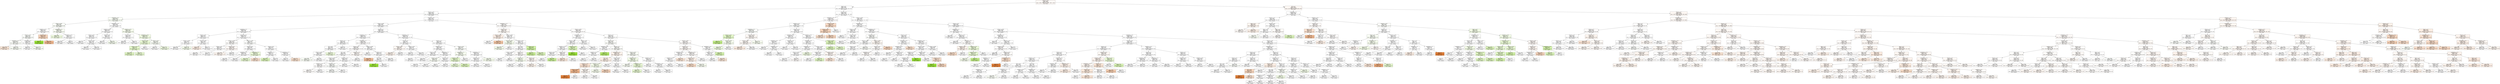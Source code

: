 digraph Tree {
node [shape=box, style="filled", color="black"] ;
0 [label="sdComp <= 0.65\ngini = 0.832\nsamples = 68335\nvalue = [13581, 11078, 11021, 10817, 10817, 11021]\nclass = mean", fillcolor="#fef9f6"] ;
1 [label="nbproc <= 4.5\ngini = 0.833\nsamples = 13231\nvalue = [2206, 2165, 2272, 2158, 2158, 2272]\nclass = maxmax", fillcolor="#ffffff"] ;
0 -> 1 [labeldistance=2.5, labelangle=45, headlabel="True"] ;
2 [label="sdComm <= 0.02\ngini = 0.833\nsamples = 5266\nvalue = [912, 938, 842, 866, 866, 842]\nclass = median", fillcolor="#fefffe"] ;
1 -> 2 ;
3 [label="graphDepth <= 6.5\ngini = 0.829\nsamples = 1032\nvalue = [184, 224, 166, 146, 146, 166]\nclass = median", fillcolor="#fafef6"] ;
2 -> 3 ;
4 [label="sdComp <= 0.065\ngini = 0.824\nsamples = 634\nvalue = [132, 150, 88, 88, 88, 88]\nclass = median", fillcolor="#fbfef8"] ;
3 -> 4 ;
5 [label="graphSize <= 22.5\ngini = 0.818\nsamples = 428\nvalue = [100, 100, 66, 48, 48, 66]\nclass = mean", fillcolor="#ffffff"] ;
4 -> 5 ;
6 [label="sdComp <= 0.02\ngini = 0.822\nsamples = 402\nvalue = [86, 92, 66, 46, 46, 66]\nclass = median", fillcolor="#fdfffb"] ;
5 -> 6 ;
7 [label="graphDepth <= 3.5\ngini = 0.826\nsamples = 230\nvalue = [46, 52, 32, 34, 34, 32]\nclass = median", fillcolor="#fcfef9"] ;
6 -> 7 ;
8 [label="gini = 0.694\nsamples = 14\nvalue = [6, 4, 0, 2, 2, 0]\nclass = mean", fillcolor="#fae6d7"] ;
7 -> 8 ;
9 [label="gini = 0.829\nsamples = 216\nvalue = [40, 48, 32, 32, 32, 32]\nclass = median", fillcolor="#fbfef6"] ;
7 -> 9 ;
10 [label="graphDepth <= 3.5\ngini = 0.804\nsamples = 172\nvalue = [40, 40, 34, 12, 12, 34]\nclass = mean", fillcolor="#ffffff"] ;
6 -> 10 ;
11 [label="gini = 0.825\nsamples = 40\nvalue = [8, 4, 6, 8, 8, 6]\nclass = mean", fillcolor="#ffffff"] ;
10 -> 11 ;
12 [label="gini = 0.775\nsamples = 132\nvalue = [32, 36, 28, 4, 4, 28]\nclass = median", fillcolor="#fbfef7"] ;
10 -> 12 ;
13 [label="sdComp <= 0.02\ngini = 0.604\nsamples = 26\nvalue = [14, 8, 0, 2, 2, 0]\nclass = mean", fillcolor="#f6d5bd"] ;
5 -> 13 ;
14 [label="gini = 0.0\nsamples = 4\nvalue = [0, 4, 0, 0, 0, 0]\nclass = median", fillcolor="#9de539"] ;
13 -> 14 ;
15 [label="gini = 0.545\nsamples = 22\nvalue = [14, 4, 0, 2, 2, 0]\nclass = mean", fillcolor="#f1b991"] ;
13 -> 15 ;
16 [label="graphDepth <= 3.5\ngini = 0.819\nsamples = 206\nvalue = [32, 50, 22, 40, 40, 22]\nclass = median", fillcolor="#f9fdf3"] ;
4 -> 16 ;
17 [label="gini = 0.815\nsamples = 90\nvalue = [12, 26, 12, 14, 14, 12]\nclass = median", fillcolor="#f0fbe0"] ;
16 -> 17 ;
18 [label="graphSize <= 22.5\ngini = 0.812\nsamples = 116\nvalue = [20, 24, 10, 26, 26, 10]\nclass = minmax", fillcolor="#ffffff"] ;
16 -> 18 ;
19 [label="gini = 0.807\nsamples = 108\nvalue = [20, 24, 8, 24, 24, 8]\nclass = median", fillcolor="#ffffff"] ;
18 -> 19 ;
20 [label="gini = 0.75\nsamples = 8\nvalue = [0, 0, 2, 2, 2, 2]\nclass = maxmax", fillcolor="#ffffff"] ;
18 -> 20 ;
21 [label="graphDepth <= 13.5\ngini = 0.829\nsamples = 398\nvalue = [52, 74, 78, 58, 58, 78]\nclass = maxmax", fillcolor="#ffffff"] ;
3 -> 21 ;
22 [label="graphSize <= 40.0\ngini = 0.816\nsamples = 176\nvalue = [18, 22, 42, 26, 26, 42]\nclass = maxmax", fillcolor="#ffffff"] ;
21 -> 22 ;
23 [label="sdComp <= 0.02\ngini = 0.816\nsamples = 108\nvalue = [10, 10, 24, 20, 20, 24]\nclass = maxmax", fillcolor="#ffffff"] ;
22 -> 23 ;
24 [label="gini = 0.78\nsamples = 40\nvalue = [4, 4, 4, 12, 12, 4]\nclass = minmax", fillcolor="#ffffff"] ;
23 -> 24 ;
25 [label="sdComp <= 0.065\ngini = 0.784\nsamples = 68\nvalue = [6, 6, 20, 8, 8, 20]\nclass = maxmax", fillcolor="#ffffff"] ;
23 -> 25 ;
26 [label="gini = 0.639\nsamples = 24\nvalue = [2, 2, 10, 0, 0, 10]\nclass = maxmax", fillcolor="#ffffff"] ;
25 -> 26 ;
27 [label="gini = 0.814\nsamples = 44\nvalue = [4, 4, 10, 8, 8, 10]\nclass = maxmax", fillcolor="#ffffff"] ;
25 -> 27 ;
28 [label="sdComp <= 0.02\ngini = 0.799\nsamples = 68\nvalue = [8, 12, 18, 6, 6, 18]\nclass = maxmax", fillcolor="#ffffff"] ;
22 -> 28 ;
29 [label="gini = 0.673\nsamples = 36\nvalue = [4, 4, 14, 0, 0, 14]\nclass = maxmax", fillcolor="#ffffff"] ;
28 -> 29 ;
30 [label="gini = 0.82\nsamples = 32\nvalue = [4, 8, 4, 6, 6, 4]\nclass = median", fillcolor="#f7fdf0"] ;
28 -> 30 ;
31 [label="graphSize <= 75.0\ngini = 0.828\nsamples = 222\nvalue = [34, 52, 36, 32, 32, 36]\nclass = median", fillcolor="#f7fdee"] ;
21 -> 31 ;
32 [label="sdComp <= 0.02\ngini = 0.832\nsamples = 112\nvalue = [20, 20, 16, 20, 20, 16]\nclass = mean", fillcolor="#ffffff"] ;
31 -> 32 ;
33 [label="gini = 0.826\nsamples = 96\nvalue = [20, 20, 12, 16, 16, 12]\nclass = mean", fillcolor="#ffffff"] ;
32 -> 33 ;
34 [label="gini = 0.75\nsamples = 16\nvalue = [0, 0, 4, 4, 4, 4]\nclass = maxmax", fillcolor="#ffffff"] ;
32 -> 34 ;
35 [label="graphDepth <= 25.5\ngini = 0.809\nsamples = 110\nvalue = [14, 32, 20, 12, 12, 20]\nclass = median", fillcolor="#f2fce5"] ;
31 -> 35 ;
36 [label="sdComp <= 0.065\ngini = 0.767\nsamples = 60\nvalue = [6, 22, 12, 4, 4, 12]\nclass = median", fillcolor="#ebfad6"] ;
35 -> 36 ;
37 [label="sdComp <= 0.02\ngini = 0.76\nsamples = 56\nvalue = [6, 22, 10, 4, 4, 10]\nclass = median", fillcolor="#e5f8cb"] ;
36 -> 37 ;
38 [label="gini = 0.675\nsamples = 26\nvalue = [2, 12, 6, 0, 0, 6]\nclass = median", fillcolor="#e2f7c4"] ;
37 -> 38 ;
39 [label="gini = 0.8\nsamples = 30\nvalue = [4, 10, 4, 4, 4, 4]\nclass = median", fillcolor="#e8f9d1"] ;
37 -> 39 ;
40 [label="gini = 0.5\nsamples = 4\nvalue = [0, 0, 2, 0, 0, 2]\nclass = maxmax", fillcolor="#ffffff"] ;
36 -> 40 ;
41 [label="sdComp <= 0.02\ngini = 0.832\nsamples = 50\nvalue = [8, 10, 8, 8, 8, 8]\nclass = median", fillcolor="#fafef6"] ;
35 -> 41 ;
42 [label="gini = 0.812\nsamples = 32\nvalue = [4, 4, 8, 4, 4, 8]\nclass = maxmax", fillcolor="#ffffff"] ;
41 -> 42 ;
43 [label="gini = 0.741\nsamples = 18\nvalue = [4, 6, 0, 4, 4, 0]\nclass = median", fillcolor="#f1fbe3"] ;
41 -> 43 ;
44 [label="graphSize <= 40.0\ngini = 0.833\nsamples = 4234\nvalue = [728, 714, 676, 720, 720, 676]\nclass = mean", fillcolor="#ffffff"] ;
2 -> 44 ;
45 [label="sdComp <= 0.065\ngini = 0.833\nsamples = 3144\nvalue = [510, 518, 528, 530, 530, 528]\nclass = minmax", fillcolor="#ffffff"] ;
44 -> 45 ;
46 [label="graphDepth <= 3.5\ngini = 0.831\nsamples = 984\nvalue = [158, 150, 150, 188, 188, 150]\nclass = minmax", fillcolor="#ffffff"] ;
45 -> 46 ;
47 [label="sdComp <= 0.02\ngini = 0.816\nsamples = 210\nvalue = [26, 20, 32, 50, 50, 32]\nclass = minmax", fillcolor="#ffffff"] ;
46 -> 47 ;
48 [label="sdComm <= 0.065\ngini = 0.813\nsamples = 116\nvalue = [16, 20, 12, 28, 28, 12]\nclass = minmax", fillcolor="#ffffff"] ;
47 -> 48 ;
49 [label="gini = 0.808\nsamples = 86\nvalue = [8, 10, 12, 22, 22, 12]\nclass = minmax", fillcolor="#ffffff"] ;
48 -> 49 ;
50 [label="gini = 0.738\nsamples = 30\nvalue = [8, 10, 0, 6, 6, 0]\nclass = median", fillcolor="#f6fded"] ;
48 -> 50 ;
51 [label="sdComm <= 0.065\ngini = 0.789\nsamples = 94\nvalue = [10, 0, 20, 22, 22, 20]\nclass = minmax", fillcolor="#ffffff"] ;
47 -> 51 ;
52 [label="gini = 0.765\nsamples = 18\nvalue = [6, 0, 2, 4, 4, 2]\nclass = mean", fillcolor="#fbede3"] ;
51 -> 52 ;
53 [label="gini = 0.773\nsamples = 76\nvalue = [4, 0, 18, 18, 18, 18]\nclass = maxmax", fillcolor="#ffffff"] ;
51 -> 53 ;
54 [label="graphSize <= 22.5\ngini = 0.833\nsamples = 774\nvalue = [132, 130, 118, 138, 138, 118]\nclass = minmax", fillcolor="#ffffff"] ;
46 -> 54 ;
55 [label="sdComm <= 0.065\ngini = 0.83\nsamples = 498\nvalue = [100, 78, 68, 92, 92, 68]\nclass = mean", fillcolor="#fefdfb"] ;
54 -> 55 ;
56 [label="sdComp <= 0.02\ngini = 0.831\nsamples = 310\nvalue = [58, 44, 46, 58, 58, 46]\nclass = mean", fillcolor="#ffffff"] ;
55 -> 56 ;
57 [label="gini = 0.832\nsamples = 236\nvalue = [44, 40, 34, 42, 42, 34]\nclass = mean", fillcolor="#fffefd"] ;
56 -> 57 ;
58 [label="gini = 0.815\nsamples = 74\nvalue = [14, 4, 12, 16, 16, 12]\nclass = minmax", fillcolor="#ffffff"] ;
56 -> 58 ;
59 [label="sdComp <= 0.02\ngini = 0.825\nsamples = 188\nvalue = [42, 34, 22, 34, 34, 22]\nclass = mean", fillcolor="#fef8f5"] ;
55 -> 59 ;
60 [label="gini = 0.822\nsamples = 124\nvalue = [30, 22, 14, 22, 22, 14]\nclass = mean", fillcolor="#fdf5ef"] ;
59 -> 60 ;
61 [label="gini = 0.828\nsamples = 64\nvalue = [12, 12, 8, 12, 12, 8]\nclass = mean", fillcolor="#ffffff"] ;
59 -> 61 ;
62 [label="sdComm <= 0.065\ngini = 0.83\nsamples = 276\nvalue = [32, 52, 50, 46, 46, 50]\nclass = median", fillcolor="#fefffd"] ;
54 -> 62 ;
63 [label="sdComp <= 0.02\ngini = 0.828\nsamples = 172\nvalue = [20, 32, 26, 34, 34, 26]\nclass = minmax", fillcolor="#ffffff"] ;
62 -> 63 ;
64 [label="graphDepth <= 7.5\ngini = 0.816\nsamples = 108\nvalue = [12, 12, 16, 26, 26, 16]\nclass = minmax", fillcolor="#ffffff"] ;
63 -> 64 ;
65 [label="gini = 0.825\nsamples = 40\nvalue = [8, 4, 8, 6, 6, 8]\nclass = mean", fillcolor="#ffffff"] ;
64 -> 65 ;
66 [label="gini = 0.782\nsamples = 68\nvalue = [4, 8, 8, 20, 20, 8]\nclass = minmax", fillcolor="#ffffff"] ;
64 -> 66 ;
67 [label="graphDepth <= 7.5\ngini = 0.807\nsamples = 64\nvalue = [8, 20, 10, 8, 8, 10]\nclass = median", fillcolor="#edfada"] ;
63 -> 67 ;
68 [label="gini = 0.764\nsamples = 44\nvalue = [0, 16, 6, 8, 8, 6]\nclass = median", fillcolor="#e9f9d3"] ;
67 -> 68 ;
69 [label="gini = 0.72\nsamples = 20\nvalue = [8, 4, 4, 0, 0, 4]\nclass = mean", fillcolor="#f8e0ce"] ;
67 -> 69 ;
70 [label="sdComp <= 0.02\ngini = 0.817\nsamples = 104\nvalue = [12, 20, 24, 12, 12, 24]\nclass = maxmax", fillcolor="#ffffff"] ;
62 -> 70 ;
71 [label="graphDepth <= 7.5\ngini = 0.773\nsamples = 60\nvalue = [4, 16, 16, 4, 4, 16]\nclass = median", fillcolor="#ffffff"] ;
70 -> 71 ;
72 [label="gini = 0.625\nsamples = 16\nvalue = [0, 8, 4, 0, 0, 4]\nclass = median", fillcolor="#def6bd"] ;
71 -> 72 ;
73 [label="gini = 0.793\nsamples = 44\nvalue = [4, 8, 12, 4, 4, 12]\nclass = maxmax", fillcolor="#ffffff"] ;
71 -> 73 ;
74 [label="graphDepth <= 7.5\ngini = 0.826\nsamples = 44\nvalue = [8, 4, 8, 8, 8, 8]\nclass = mean", fillcolor="#ffffff"] ;
70 -> 74 ;
75 [label="gini = 0.722\nsamples = 24\nvalue = [0, 0, 8, 4, 4, 8]\nclass = maxmax", fillcolor="#ffffff"] ;
74 -> 75 ;
76 [label="gini = 0.72\nsamples = 20\nvalue = [8, 4, 0, 4, 4, 0]\nclass = mean", fillcolor="#f8e0ce"] ;
74 -> 76 ;
77 [label="sdComm <= 0.2\ngini = 0.833\nsamples = 2160\nvalue = [352, 368, 378, 342, 342, 378]\nclass = maxmax", fillcolor="#ffffff"] ;
45 -> 77 ;
78 [label="graphDepth <= 3.5\ngini = 0.832\nsamples = 1414\nvalue = [244, 250, 250, 210, 210, 250]\nclass = median", fillcolor="#ffffff"] ;
77 -> 78 ;
79 [label="sdComp <= 0.2\ngini = 0.824\nsamples = 446\nvalue = [66, 84, 94, 54, 54, 94]\nclass = maxmax", fillcolor="#ffffff"] ;
78 -> 79 ;
80 [label="CCR <= 0.55\ngini = 0.826\nsamples = 416\nvalue = [58, 82, 84, 54, 54, 84]\nclass = maxmax", fillcolor="#ffffff"] ;
79 -> 80 ;
81 [label="sdComm <= 0.065\ngini = 0.828\nsamples = 374\nvalue = [50, 68, 76, 52, 52, 76]\nclass = maxmax", fillcolor="#ffffff"] ;
80 -> 81 ;
82 [label="gini = 0.828\nsamples = 210\nvalue = [28, 46, 38, 30, 30, 38]\nclass = median", fillcolor="#fafef6"] ;
81 -> 82 ;
83 [label="gini = 0.821\nsamples = 164\nvalue = [22, 22, 38, 22, 22, 38]\nclass = maxmax", fillcolor="#ffffff"] ;
81 -> 83 ;
84 [label="gini = 0.776\nsamples = 42\nvalue = [8, 14, 8, 2, 2, 8]\nclass = median", fillcolor="#eefadc"] ;
80 -> 84 ;
85 [label="gini = 0.702\nsamples = 30\nvalue = [8, 2, 10, 0, 0, 10]\nclass = maxmax", fillcolor="#ffffff"] ;
79 -> 85 ;
86 [label="graphDepth <= 7.5\ngini = 0.833\nsamples = 968\nvalue = [178, 166, 156, 156, 156, 156]\nclass = mean", fillcolor="#fffdfc"] ;
78 -> 86 ;
87 [label="sdComp <= 0.2\ngini = 0.832\nsamples = 834\nvalue = [158, 144, 140, 126, 126, 140]\nclass = mean", fillcolor="#fefcfb"] ;
86 -> 87 ;
88 [label="CCR <= 0.55\ngini = 0.833\nsamples = 708\nvalue = [128, 128, 114, 112, 112, 114]\nclass = mean", fillcolor="#ffffff"] ;
87 -> 88 ;
89 [label="sdComm <= 0.065\ngini = 0.832\nsamples = 594\nvalue = [112, 114, 94, 90, 90, 94]\nclass = median", fillcolor="#fffffe"] ;
88 -> 89 ;
90 [label="graphSize <= 22.5\ngini = 0.831\nsamples = 290\nvalue = [56, 54, 50, 40, 40, 50]\nclass = mean", fillcolor="#fffefd"] ;
89 -> 90 ;
91 [label="gini = 0.827\nsamples = 276\nvalue = [56, 52, 50, 34, 34, 50]\nclass = mean", fillcolor="#fffdfb"] ;
90 -> 91 ;
92 [label="gini = 0.612\nsamples = 14\nvalue = [0, 2, 0, 6, 6, 0]\nclass = minmax", fillcolor="#ffffff"] ;
90 -> 92 ;
93 [label="graphSize <= 22.5\ngini = 0.831\nsamples = 304\nvalue = [56, 60, 44, 50, 50, 44]\nclass = median", fillcolor="#fdfffc"] ;
89 -> 93 ;
94 [label="gini = 0.831\nsamples = 288\nvalue = [52, 56, 40, 50, 50, 40]\nclass = median", fillcolor="#fdfffc"] ;
93 -> 94 ;
95 [label="gini = 0.75\nsamples = 16\nvalue = [4, 4, 4, 0, 0, 4]\nclass = mean", fillcolor="#ffffff"] ;
93 -> 95 ;
96 [label="graphSize <= 22.5\ngini = 0.829\nsamples = 114\nvalue = [16, 14, 20, 22, 22, 20]\nclass = minmax", fillcolor="#ffffff"] ;
88 -> 96 ;
97 [label="gini = 0.819\nsamples = 76\nvalue = [10, 10, 10, 18, 18, 10]\nclass = minmax", fillcolor="#ffffff"] ;
96 -> 97 ;
98 [label="gini = 0.803\nsamples = 38\nvalue = [6, 4, 10, 4, 4, 10]\nclass = maxmax", fillcolor="#ffffff"] ;
96 -> 98 ;
99 [label="graphSize <= 22.5\ngini = 0.817\nsamples = 126\nvalue = [30, 16, 26, 14, 14, 26]\nclass = mean", fillcolor="#fefaf7"] ;
87 -> 99 ;
100 [label="gini = 0.82\nsamples = 108\nvalue = [20, 16, 24, 12, 12, 24]\nclass = maxmax", fillcolor="#ffffff"] ;
99 -> 100 ;
101 [label="gini = 0.642\nsamples = 18\nvalue = [10, 0, 2, 2, 2, 2]\nclass = mean", fillcolor="#f2c09c"] ;
99 -> 101 ;
102 [label="sdComm <= 0.065\ngini = 0.822\nsamples = 134\nvalue = [20, 22, 16, 30, 30, 16]\nclass = minmax", fillcolor="#ffffff"] ;
86 -> 102 ;
103 [label="gini = 0.5\nsamples = 8\nvalue = [0, 0, 4, 0, 0, 4]\nclass = maxmax", fillcolor="#ffffff"] ;
102 -> 103 ;
104 [label="sdComp <= 0.2\ngini = 0.813\nsamples = 126\nvalue = [20, 22, 12, 30, 30, 12]\nclass = minmax", fillcolor="#ffffff"] ;
102 -> 104 ;
105 [label="CCR <= 0.55\ngini = 0.639\nsamples = 24\nvalue = [2, 2, 0, 10, 10, 0]\nclass = minmax", fillcolor="#ffffff"] ;
104 -> 105 ;
106 [label="gini = 0.0\nsamples = 2\nvalue = [0, 2, 0, 0, 0, 0]\nclass = median", fillcolor="#9de539"] ;
105 -> 106 ;
107 [label="gini = 0.579\nsamples = 22\nvalue = [2, 0, 0, 10, 10, 0]\nclass = minmax", fillcolor="#ffffff"] ;
105 -> 107 ;
108 [label="gini = 0.826\nsamples = 102\nvalue = [18, 20, 12, 20, 20, 12]\nclass = median", fillcolor="#ffffff"] ;
104 -> 108 ;
109 [label="graphDepth <= 3.5\ngini = 0.833\nsamples = 746\nvalue = [108, 118, 128, 132, 132, 128]\nclass = minmax", fillcolor="#ffffff"] ;
77 -> 109 ;
110 [label="sdComp <= 0.2\ngini = 0.82\nsamples = 176\nvalue = [30, 18, 24, 40, 40, 24]\nclass = minmax", fillcolor="#ffffff"] ;
109 -> 110 ;
111 [label="sdComm <= 0.65\ngini = 0.83\nsamples = 84\nvalue = [18, 14, 12, 14, 14, 12]\nclass = mean", fillcolor="#fef8f4"] ;
110 -> 111 ;
112 [label="gini = 0.828\nsamples = 52\nvalue = [12, 8, 8, 8, 8, 8]\nclass = mean", fillcolor="#fdf4ed"] ;
111 -> 112 ;
113 [label="gini = 0.828\nsamples = 32\nvalue = [6, 6, 4, 6, 6, 4]\nclass = mean", fillcolor="#ffffff"] ;
111 -> 113 ;
114 [label="sdComm <= 0.65\ngini = 0.787\nsamples = 92\nvalue = [12, 4, 12, 26, 26, 12]\nclass = minmax", fillcolor="#ffffff"] ;
110 -> 114 ;
115 [label="gini = 0.767\nsamples = 46\nvalue = [8, 2, 4, 14, 14, 4]\nclass = minmax", fillcolor="#ffffff"] ;
114 -> 115 ;
116 [label="gini = 0.794\nsamples = 46\nvalue = [4, 2, 8, 12, 12, 8]\nclass = minmax", fillcolor="#ffffff"] ;
114 -> 116 ;
117 [label="sdComp <= 0.2\ngini = 0.832\nsamples = 570\nvalue = [78, 100, 104, 92, 92, 104]\nclass = maxmax", fillcolor="#ffffff"] ;
109 -> 117 ;
118 [label="graphSize <= 22.5\ngini = 0.833\nsamples = 296\nvalue = [48, 44, 52, 50, 50, 52]\nclass = maxmax", fillcolor="#ffffff"] ;
117 -> 118 ;
119 [label="sdComm <= 0.65\ngini = 0.83\nsamples = 206\nvalue = [32, 26, 34, 40, 40, 34]\nclass = minmax", fillcolor="#ffffff"] ;
118 -> 119 ;
120 [label="gini = 0.817\nsamples = 94\nvalue = [14, 8, 14, 22, 22, 14]\nclass = minmax", fillcolor="#ffffff"] ;
119 -> 120 ;
121 [label="gini = 0.833\nsamples = 112\nvalue = [18, 18, 20, 18, 18, 20]\nclass = maxmax", fillcolor="#ffffff"] ;
119 -> 121 ;
122 [label="graphDepth <= 7.5\ngini = 0.824\nsamples = 90\nvalue = [16, 18, 18, 10, 10, 18]\nclass = median", fillcolor="#ffffff"] ;
118 -> 122 ;
123 [label="sdComm <= 0.65\ngini = 0.818\nsamples = 58\nvalue = [12, 14, 10, 6, 6, 10]\nclass = median", fillcolor="#fbfef6"] ;
122 -> 123 ;
124 [label="gini = 0.812\nsamples = 48\nvalue = [12, 12, 6, 6, 6, 6]\nclass = mean", fillcolor="#ffffff"] ;
123 -> 124 ;
125 [label="gini = 0.64\nsamples = 10\nvalue = [0, 2, 4, 0, 0, 4]\nclass = maxmax", fillcolor="#ffffff"] ;
123 -> 125 ;
126 [label="sdComm <= 0.65\ngini = 0.812\nsamples = 32\nvalue = [4, 4, 8, 4, 4, 8]\nclass = maxmax", fillcolor="#ffffff"] ;
122 -> 126 ;
127 [label="gini = 0.5\nsamples = 8\nvalue = [0, 0, 4, 0, 0, 4]\nclass = maxmax", fillcolor="#ffffff"] ;
126 -> 127 ;
128 [label="gini = 0.833\nsamples = 24\nvalue = [4, 4, 4, 4, 4, 4]\nclass = mean", fillcolor="#ffffff"] ;
126 -> 128 ;
129 [label="sdComm <= 0.65\ngini = 0.827\nsamples = 274\nvalue = [30, 56, 52, 42, 42, 52]\nclass = median", fillcolor="#fdfffb"] ;
117 -> 129 ;
130 [label="graphDepth <= 7.5\ngini = 0.817\nsamples = 68\nvalue = [4, 16, 12, 12, 12, 12]\nclass = median", fillcolor="#f8fdf1"] ;
129 -> 130 ;
131 [label="graphSize <= 22.5\ngini = 0.74\nsamples = 40\nvalue = [0, 16, 4, 8, 8, 4]\nclass = median", fillcolor="#e6f8ce"] ;
130 -> 131 ;
132 [label="gini = 0.778\nsamples = 24\nvalue = [0, 8, 4, 4, 4, 4]\nclass = median", fillcolor="#ebfad7"] ;
131 -> 132 ;
133 [label="gini = 0.625\nsamples = 16\nvalue = [0, 8, 0, 4, 4, 0]\nclass = median", fillcolor="#def6bd"] ;
131 -> 133 ;
134 [label="gini = 0.776\nsamples = 28\nvalue = [4, 0, 8, 4, 4, 8]\nclass = maxmax", fillcolor="#ffffff"] ;
130 -> 134 ;
135 [label="graphDepth <= 7.5\ngini = 0.829\nsamples = 206\nvalue = [26, 40, 40, 30, 30, 40]\nclass = median", fillcolor="#ffffff"] ;
129 -> 135 ;
136 [label="graphSize <= 22.5\ngini = 0.818\nsamples = 118\nvalue = [16, 18, 28, 14, 14, 28]\nclass = maxmax", fillcolor="#ffffff"] ;
135 -> 136 ;
137 [label="gini = 0.826\nsamples = 104\nvalue = [14, 18, 22, 14, 14, 22]\nclass = maxmax", fillcolor="#ffffff"] ;
136 -> 137 ;
138 [label="gini = 0.612\nsamples = 14\nvalue = [2, 0, 6, 0, 0, 6]\nclass = maxmax", fillcolor="#ffffff"] ;
136 -> 138 ;
139 [label="gini = 0.821\nsamples = 88\nvalue = [10, 22, 12, 16, 16, 12]\nclass = median", fillcolor="#f7fdee"] ;
135 -> 139 ;
140 [label="graphDepth <= 12.5\ngini = 0.83\nsamples = 1090\nvalue = [218, 196, 148, 190, 190, 148]\nclass = mean", fillcolor="#fefcfa"] ;
44 -> 140 ;
141 [label="sdComp <= 0.02\ngini = 0.794\nsamples = 254\nvalue = [66, 56, 14, 52, 52, 14]\nclass = mean", fillcolor="#fef9f5"] ;
140 -> 141 ;
142 [label="sdComm <= 0.065\ngini = 0.816\nsamples = 58\nvalue = [16, 6, 10, 8, 8, 10]\nclass = mean", fillcolor="#fcefe6"] ;
141 -> 142 ;
143 [label="gini = 0.82\nsamples = 32\nvalue = [2, 6, 6, 6, 6, 6]\nclass = median", fillcolor="#ffffff"] ;
142 -> 143 ;
144 [label="gini = 0.651\nsamples = 26\nvalue = [14, 0, 4, 2, 2, 4]\nclass = mean", fillcolor="#f3c6a5"] ;
142 -> 144 ;
145 [label="sdComp <= 0.065\ngini = 0.768\nsamples = 196\nvalue = [50, 50, 4, 44, 44, 4]\nclass = mean", fillcolor="#ffffff"] ;
141 -> 145 ;
146 [label="sdComm <= 0.065\ngini = 0.665\nsamples = 38\nvalue = [14, 16, 0, 4, 4, 0]\nclass = median", fillcolor="#f7fdee"] ;
145 -> 146 ;
147 [label="gini = 0.693\nsamples = 30\nvalue = [10, 12, 0, 4, 4, 0]\nclass = median", fillcolor="#f5fceb"] ;
146 -> 147 ;
148 [label="gini = 0.5\nsamples = 8\nvalue = [4, 4, 0, 0, 0, 0]\nclass = mean", fillcolor="#ffffff"] ;
146 -> 148 ;
149 [label="sdComm <= 0.65\ngini = 0.772\nsamples = 158\nvalue = [36, 34, 4, 40, 40, 4]\nclass = minmax", fillcolor="#ffffff"] ;
145 -> 149 ;
150 [label="CCR <= 0.55\ngini = 0.768\nsamples = 132\nvalue = [32, 20, 4, 36, 36, 4]\nclass = minmax", fillcolor="#ffffff"] ;
149 -> 150 ;
151 [label="sdComm <= 0.065\ngini = 0.593\nsamples = 18\nvalue = [2, 0, 0, 8, 8, 0]\nclass = minmax", fillcolor="#ffffff"] ;
150 -> 151 ;
152 [label="gini = 0.667\nsamples = 6\nvalue = [2, 0, 0, 2, 2, 0]\nclass = mean", fillcolor="#ffffff"] ;
151 -> 152 ;
153 [label="gini = 0.5\nsamples = 12\nvalue = [0, 0, 0, 6, 6, 0]\nclass = minmax", fillcolor="#ffffff"] ;
151 -> 153 ;
154 [label="sdComp <= 0.2\ngini = 0.777\nsamples = 114\nvalue = [30, 20, 4, 28, 28, 4]\nclass = mean", fillcolor="#fefcfa"] ;
150 -> 154 ;
155 [label="sdComm <= 0.2\ngini = 0.8\nsamples = 60\nvalue = [12, 16, 4, 12, 12, 4]\nclass = median", fillcolor="#f7fdef"] ;
154 -> 155 ;
156 [label="gini = 0.735\nsamples = 28\nvalue = [4, 8, 0, 8, 8, 0]\nclass = median", fillcolor="#ffffff"] ;
155 -> 156 ;
157 [label="gini = 0.812\nsamples = 32\nvalue = [8, 8, 4, 4, 4, 4]\nclass = mean", fillcolor="#ffffff"] ;
155 -> 157 ;
158 [label="sdComm <= 0.2\ngini = 0.708\nsamples = 54\nvalue = [18, 4, 0, 16, 16, 0]\nclass = mean", fillcolor="#fef8f5"] ;
154 -> 158 ;
159 [label="gini = 0.729\nsamples = 30\nvalue = [10, 4, 0, 8, 8, 0]\nclass = mean", fillcolor="#fdf4ed"] ;
158 -> 159 ;
160 [label="gini = 0.667\nsamples = 24\nvalue = [8, 0, 0, 8, 8, 0]\nclass = mean", fillcolor="#ffffff"] ;
158 -> 160 ;
161 [label="sdComp <= 0.2\ngini = 0.639\nsamples = 26\nvalue = [4, 14, 0, 4, 4, 0]\nclass = median", fillcolor="#d2f3a5"] ;
149 -> 161 ;
162 [label="gini = 0.56\nsamples = 10\nvalue = [0, 6, 0, 2, 2, 0]\nclass = median", fillcolor="#cef29c"] ;
161 -> 162 ;
163 [label="gini = 0.656\nsamples = 16\nvalue = [4, 8, 0, 2, 2, 0]\nclass = median", fillcolor="#def6bd"] ;
161 -> 163 ;
164 [label="sdComm <= 0.065\ngini = 0.833\nsamples = 836\nvalue = [152, 140, 134, 138, 138, 134]\nclass = mean", fillcolor="#fffdfc"] ;
140 -> 164 ;
165 [label="graphDepth <= 25.5\ngini = 0.81\nsamples = 170\nvalue = [26, 12, 24, 42, 42, 24]\nclass = minmax", fillcolor="#ffffff"] ;
164 -> 165 ;
166 [label="sdComp <= 0.065\ngini = 0.789\nsamples = 114\nvalue = [26, 8, 10, 30, 30, 10]\nclass = minmax", fillcolor="#ffffff"] ;
165 -> 166 ;
167 [label="graphSize <= 75.0\ngini = 0.767\nsamples = 106\nvalue = [26, 4, 8, 30, 30, 8]\nclass = minmax", fillcolor="#ffffff"] ;
166 -> 167 ;
168 [label="sdComp <= 0.02\ngini = 0.694\nsamples = 22\nvalue = [2, 4, 0, 8, 8, 0]\nclass = minmax", fillcolor="#ffffff"] ;
167 -> 168 ;
169 [label="gini = 0.5\nsamples = 16\nvalue = [0, 0, 0, 8, 8, 0]\nclass = minmax", fillcolor="#ffffff"] ;
168 -> 169 ;
170 [label="gini = 0.444\nsamples = 6\nvalue = [2, 4, 0, 0, 0, 0]\nclass = median", fillcolor="#cef29c"] ;
168 -> 170 ;
171 [label="sdComp <= 0.02\ngini = 0.763\nsamples = 84\nvalue = [24, 0, 8, 22, 22, 8]\nclass = mean", fillcolor="#fefbf9"] ;
167 -> 171 ;
172 [label="gini = 0.748\nsamples = 44\nvalue = [16, 0, 4, 10, 10, 4]\nclass = mean", fillcolor="#fae9dc"] ;
171 -> 172 ;
173 [label="gini = 0.76\nsamples = 40\nvalue = [8, 0, 4, 12, 12, 4]\nclass = minmax", fillcolor="#ffffff"] ;
171 -> 173 ;
174 [label="graphSize <= 75.0\ngini = 0.625\nsamples = 8\nvalue = [0, 4, 2, 0, 0, 2]\nclass = median", fillcolor="#def6bd"] ;
166 -> 174 ;
175 [label="gini = 0.0\nsamples = 4\nvalue = [0, 4, 0, 0, 0, 0]\nclass = median", fillcolor="#9de539"] ;
174 -> 175 ;
176 [label="gini = 0.5\nsamples = 4\nvalue = [0, 0, 2, 0, 0, 2]\nclass = maxmax", fillcolor="#ffffff"] ;
174 -> 176 ;
177 [label="sdComp <= 0.02\ngini = 0.778\nsamples = 56\nvalue = [0, 4, 14, 12, 12, 14]\nclass = maxmax", fillcolor="#ffffff"] ;
165 -> 177 ;
178 [label="gini = 0.75\nsamples = 32\nvalue = [0, 0, 8, 8, 8, 8]\nclass = maxmax", fillcolor="#ffffff"] ;
177 -> 178 ;
179 [label="gini = 0.792\nsamples = 24\nvalue = [0, 4, 6, 4, 4, 6]\nclass = maxmax", fillcolor="#ffffff"] ;
177 -> 179 ;
180 [label="sdComp <= 0.2\ngini = 0.831\nsamples = 666\nvalue = [126, 128, 110, 96, 96, 110]\nclass = median", fillcolor="#fffffe"] ;
164 -> 180 ;
181 [label="sdComp <= 0.02\ngini = 0.824\nsamples = 422\nvalue = [72, 90, 82, 48, 48, 82]\nclass = median", fillcolor="#fdfefa"] ;
180 -> 181 ;
182 [label="graphDepth <= 25.5\ngini = 0.809\nsamples = 92\nvalue = [6, 18, 22, 12, 12, 22]\nclass = maxmax", fillcolor="#ffffff"] ;
181 -> 182 ;
183 [label="graphSize <= 75.0\ngini = 0.796\nsamples = 82\nvalue = [4, 10, 22, 12, 12, 22]\nclass = maxmax", fillcolor="#ffffff"] ;
182 -> 183 ;
184 [label="gini = 0.75\nsamples = 32\nvalue = [0, 0, 8, 8, 8, 8]\nclass = maxmax", fillcolor="#ffffff"] ;
183 -> 184 ;
185 [label="gini = 0.784\nsamples = 50\nvalue = [4, 10, 14, 4, 4, 14]\nclass = maxmax", fillcolor="#ffffff"] ;
183 -> 185 ;
186 [label="gini = 0.32\nsamples = 10\nvalue = [2, 8, 0, 0, 0, 0]\nclass = median", fillcolor="#b6ec6a"] ;
182 -> 186 ;
187 [label="sdComm <= 0.2\ngini = 0.822\nsamples = 330\nvalue = [66, 72, 60, 36, 36, 60]\nclass = median", fillcolor="#fdfefa"] ;
181 -> 187 ;
188 [label="graphDepth <= 25.5\ngini = 0.822\nsamples = 148\nvalue = [38, 26, 20, 22, 22, 20]\nclass = mean", fillcolor="#fcf3ec"] ;
187 -> 188 ;
189 [label="CCR <= 0.55\ngini = 0.81\nsamples = 102\nvalue = [30, 20, 12, 14, 14, 12]\nclass = mean", fillcolor="#fcf0e7"] ;
188 -> 189 ;
190 [label="graphSize <= 75.0\ngini = 0.771\nsamples = 54\nvalue = [20, 6, 10, 4, 4, 10]\nclass = mean", fillcolor="#f9e2d2"] ;
189 -> 190 ;
191 [label="sdComp <= 0.065\ngini = 0.562\nsamples = 16\nvalue = [10, 2, 2, 0, 0, 2]\nclass = mean", fillcolor="#f0b78e"] ;
190 -> 191 ;
192 [label="gini = 0.0\nsamples = 8\nvalue = [8, 0, 0, 0, 0, 0]\nclass = mean", fillcolor="#e58139"] ;
191 -> 192 ;
193 [label="gini = 0.75\nsamples = 8\nvalue = [2, 2, 2, 0, 0, 2]\nclass = mean", fillcolor="#ffffff"] ;
191 -> 193 ;
194 [label="sdComp <= 0.065\ngini = 0.809\nsamples = 38\nvalue = [10, 4, 8, 4, 4, 8]\nclass = mean", fillcolor="#fdf7f2"] ;
190 -> 194 ;
195 [label="gini = 0.789\nsamples = 32\nvalue = [8, 4, 8, 2, 2, 8]\nclass = mean", fillcolor="#ffffff"] ;
194 -> 195 ;
196 [label="gini = 0.667\nsamples = 6\nvalue = [2, 0, 0, 2, 2, 0]\nclass = mean", fillcolor="#ffffff"] ;
194 -> 196 ;
197 [label="graphSize <= 75.0\ngini = 0.781\nsamples = 48\nvalue = [10, 14, 2, 10, 10, 2]\nclass = median", fillcolor="#f5fcea"] ;
189 -> 197 ;
198 [label="gini = 0.766\nsamples = 32\nvalue = [2, 10, 2, 8, 8, 2]\nclass = median", fillcolor="#f7fdee"] ;
197 -> 198 ;
199 [label="gini = 0.656\nsamples = 16\nvalue = [8, 4, 0, 2, 2, 0]\nclass = mean", fillcolor="#f6d5bd"] ;
197 -> 199 ;
200 [label="sdComp <= 0.065\ngini = 0.832\nsamples = 46\nvalue = [8, 6, 8, 8, 8, 8]\nclass = mean", fillcolor="#ffffff"] ;
188 -> 200 ;
201 [label="gini = 0.734\nsamples = 26\nvalue = [4, 6, 0, 8, 8, 0]\nclass = minmax", fillcolor="#ffffff"] ;
200 -> 201 ;
202 [label="CCR <= 0.55\ngini = 0.64\nsamples = 20\nvalue = [4, 0, 8, 0, 0, 8]\nclass = maxmax", fillcolor="#ffffff"] ;
200 -> 202 ;
203 [label="gini = 0.5\nsamples = 8\nvalue = [0, 0, 4, 0, 0, 4]\nclass = maxmax", fillcolor="#ffffff"] ;
202 -> 203 ;
204 [label="gini = 0.667\nsamples = 12\nvalue = [4, 0, 4, 0, 0, 4]\nclass = mean", fillcolor="#ffffff"] ;
202 -> 204 ;
205 [label="sdComm <= 0.65\ngini = 0.804\nsamples = 182\nvalue = [28, 46, 40, 14, 14, 40]\nclass = median", fillcolor="#fbfef7"] ;
187 -> 205 ;
206 [label="graphSize <= 75.0\ngini = 0.782\nsamples = 86\nvalue = [16, 26, 18, 4, 4, 18]\nclass = median", fillcolor="#f3fce8"] ;
205 -> 206 ;
207 [label="gini = 0.809\nsamples = 48\nvalue = [8, 12, 10, 4, 4, 10]\nclass = median", fillcolor="#fafef5"] ;
206 -> 207 ;
208 [label="graphDepth <= 25.5\ngini = 0.731\nsamples = 38\nvalue = [8, 14, 8, 0, 0, 8]\nclass = median", fillcolor="#ebfad7"] ;
206 -> 208 ;
209 [label="gini = 0.708\nsamples = 24\nvalue = [6, 10, 4, 0, 0, 4]\nclass = median", fillcolor="#e9f9d3"] ;
208 -> 209 ;
210 [label="gini = 0.735\nsamples = 14\nvalue = [2, 4, 4, 0, 0, 4]\nclass = median", fillcolor="#ffffff"] ;
208 -> 210 ;
211 [label="graphSize <= 75.0\ngini = 0.814\nsamples = 96\nvalue = [12, 20, 22, 10, 10, 22]\nclass = maxmax", fillcolor="#ffffff"] ;
205 -> 211 ;
212 [label="gini = 0.776\nsamples = 38\nvalue = [4, 10, 10, 2, 2, 10]\nclass = median", fillcolor="#ffffff"] ;
211 -> 212 ;
213 [label="graphDepth <= 25.5\ngini = 0.828\nsamples = 58\nvalue = [8, 10, 12, 8, 8, 12]\nclass = maxmax", fillcolor="#ffffff"] ;
211 -> 213 ;
214 [label="gini = 0.817\nsamples = 26\nvalue = [2, 4, 6, 4, 4, 6]\nclass = maxmax", fillcolor="#ffffff"] ;
213 -> 214 ;
215 [label="gini = 0.828\nsamples = 32\nvalue = [6, 6, 6, 4, 4, 6]\nclass = mean", fillcolor="#ffffff"] ;
213 -> 215 ;
216 [label="sdComm <= 0.65\ngini = 0.823\nsamples = 244\nvalue = [54, 38, 28, 48, 48, 28]\nclass = mean", fillcolor="#fefbf9"] ;
180 -> 216 ;
217 [label="sdComm <= 0.2\ngini = 0.827\nsamples = 206\nvalue = [46, 28, 28, 38, 38, 28]\nclass = mean", fillcolor="#fef9f6"] ;
216 -> 217 ;
218 [label="graphDepth <= 25.5\ngini = 0.796\nsamples = 98\nvalue = [24, 10, 8, 24, 24, 8]\nclass = mean", fillcolor="#ffffff"] ;
217 -> 218 ;
219 [label="graphSize <= 75.0\ngini = 0.787\nsamples = 74\nvalue = [16, 6, 6, 20, 20, 6]\nclass = minmax", fillcolor="#ffffff"] ;
218 -> 219 ;
220 [label="gini = 0.797\nsamples = 32\nvalue = [6, 6, 2, 8, 8, 2]\nclass = minmax", fillcolor="#ffffff"] ;
219 -> 220 ;
221 [label="gini = 0.762\nsamples = 42\nvalue = [10, 0, 4, 12, 12, 4]\nclass = minmax", fillcolor="#ffffff"] ;
219 -> 221 ;
222 [label="gini = 0.792\nsamples = 24\nvalue = [8, 4, 2, 4, 4, 2]\nclass = mean", fillcolor="#fae6d7"] ;
218 -> 222 ;
223 [label="graphDepth <= 25.5\ngini = 0.829\nsamples = 108\nvalue = [22, 18, 20, 14, 14, 20]\nclass = mean", fillcolor="#fefcfa"] ;
217 -> 223 ;
224 [label="graphSize <= 75.0\ngini = 0.784\nsamples = 70\nvalue = [22, 16, 12, 4, 4, 12]\nclass = mean", fillcolor="#fcf1e9"] ;
223 -> 224 ;
225 [label="gini = 0.781\nsamples = 32\nvalue = [12, 4, 4, 4, 4, 4]\nclass = mean", fillcolor="#f8dbc6"] ;
224 -> 225 ;
226 [label="gini = 0.742\nsamples = 38\nvalue = [10, 12, 8, 0, 0, 8]\nclass = median", fillcolor="#f8fdf1"] ;
224 -> 226 ;
227 [label="gini = 0.77\nsamples = 38\nvalue = [0, 2, 8, 10, 10, 8]\nclass = minmax", fillcolor="#ffffff"] ;
223 -> 227 ;
228 [label="graphDepth <= 25.5\ngini = 0.748\nsamples = 38\nvalue = [8, 10, 0, 10, 10, 0]\nclass = median", fillcolor="#ffffff"] ;
216 -> 228 ;
229 [label="graphSize <= 75.0\ngini = 0.734\nsamples = 26\nvalue = [6, 4, 0, 8, 8, 0]\nclass = minmax", fillcolor="#ffffff"] ;
228 -> 229 ;
230 [label="gini = 0.667\nsamples = 12\nvalue = [0, 4, 0, 4, 4, 0]\nclass = median", fillcolor="#ffffff"] ;
229 -> 230 ;
231 [label="gini = 0.653\nsamples = 14\nvalue = [6, 0, 0, 4, 4, 0]\nclass = mean", fillcolor="#fae6d7"] ;
229 -> 231 ;
232 [label="gini = 0.667\nsamples = 12\nvalue = [2, 6, 0, 2, 2, 0]\nclass = median", fillcolor="#d8f5b0"] ;
228 -> 232 ;
233 [label="sdComp <= 0.02\ngini = 0.833\nsamples = 7965\nvalue = [1294, 1227, 1430, 1292, 1292, 1430]\nclass = maxmax", fillcolor="#ffffff"] ;
1 -> 233 ;
234 [label="graphDepth <= 25.5\ngini = 0.832\nsamples = 1204\nvalue = [232, 220, 196, 180, 180, 196]\nclass = mean", fillcolor="#fffdfd"] ;
233 -> 234 ;
235 [label="graphSize <= 22.5\ngini = 0.833\nsamples = 1126\nvalue = [198, 204, 192, 170, 170, 192]\nclass = median", fillcolor="#fefffe"] ;
234 -> 235 ;
236 [label="graphDepth <= 3.5\ngini = 0.823\nsamples = 580\nvalue = [122, 130, 96, 68, 68, 96]\nclass = median", fillcolor="#fdfffc"] ;
235 -> 236 ;
237 [label="sdComm <= 0.02\ngini = 0.763\nsamples = 96\nvalue = [10, 38, 16, 8, 8, 16]\nclass = median", fillcolor="#e4f8c9"] ;
236 -> 237 ;
238 [label="gini = 0.5\nsamples = 36\nvalue = [0, 24, 6, 0, 0, 6]\nclass = median", fillcolor="#c4ef88"] ;
237 -> 238 ;
239 [label="sdComm <= 0.065\ngini = 0.827\nsamples = 60\nvalue = [10, 14, 10, 8, 8, 10]\nclass = median", fillcolor="#f7fdef"] ;
237 -> 239 ;
240 [label="gini = 0.789\nsamples = 32\nvalue = [6, 10, 6, 2, 2, 6]\nclass = median", fillcolor="#f0fbe1"] ;
239 -> 240 ;
241 [label="gini = 0.827\nsamples = 28\nvalue = [4, 4, 4, 6, 6, 4]\nclass = minmax", fillcolor="#ffffff"] ;
239 -> 241 ;
242 [label="sdComm <= 0.065\ngini = 0.825\nsamples = 484\nvalue = [112, 92, 80, 60, 60, 80]\nclass = mean", fillcolor="#fef9f5"] ;
236 -> 242 ;
243 [label="sdComm <= 0.02\ngini = 0.824\nsamples = 408\nvalue = [92, 68, 76, 48, 48, 76]\nclass = mean", fillcolor="#fef9f5"] ;
242 -> 243 ;
244 [label="gini = 0.801\nsamples = 128\nvalue = [40, 24, 20, 12, 12, 20]\nclass = mean", fillcolor="#fbece1"] ;
243 -> 244 ;
245 [label="gini = 0.828\nsamples = 280\nvalue = [52, 44, 56, 36, 36, 56]\nclass = maxmax", fillcolor="#ffffff"] ;
243 -> 245 ;
246 [label="gini = 0.776\nsamples = 76\nvalue = [20, 24, 4, 12, 12, 4]\nclass = median", fillcolor="#f8fdf1"] ;
242 -> 246 ;
247 [label="sdComm <= 0.02\ngini = 0.831\nsamples = 546\nvalue = [76, 74, 96, 102, 102, 96]\nclass = minmax", fillcolor="#ffffff"] ;
235 -> 247 ;
248 [label="graphDepth <= 13.5\ngini = 0.801\nsamples = 134\nvalue = [16, 6, 34, 22, 22, 34]\nclass = maxmax", fillcolor="#ffffff"] ;
247 -> 248 ;
249 [label="graphDepth <= 6.5\ngini = 0.806\nsamples = 72\nvalue = [12, 4, 10, 18, 18, 10]\nclass = minmax", fillcolor="#ffffff"] ;
248 -> 249 ;
250 [label="gini = 0.805\nsamples = 40\nvalue = [8, 4, 10, 4, 4, 10]\nclass = maxmax", fillcolor="#ffffff"] ;
249 -> 250 ;
251 [label="graphDepth <= 9.0\ngini = 0.602\nsamples = 32\nvalue = [4, 0, 0, 14, 14, 0]\nclass = minmax", fillcolor="#ffffff"] ;
249 -> 251 ;
252 [label="gini = 0.612\nsamples = 28\nvalue = [4, 0, 0, 12, 12, 0]\nclass = minmax", fillcolor="#ffffff"] ;
251 -> 252 ;
253 [label="gini = 0.5\nsamples = 4\nvalue = [0, 0, 0, 2, 2, 0]\nclass = minmax", fillcolor="#ffffff"] ;
251 -> 253 ;
254 [label="graphSize <= 75.0\ngini = 0.687\nsamples = 62\nvalue = [4, 2, 24, 4, 4, 24]\nclass = maxmax", fillcolor="#ffffff"] ;
248 -> 254 ;
255 [label="gini = 0.747\nsamples = 36\nvalue = [2, 2, 12, 4, 4, 12]\nclass = maxmax", fillcolor="#ffffff"] ;
254 -> 255 ;
256 [label="gini = 0.568\nsamples = 26\nvalue = [2, 0, 12, 0, 0, 12]\nclass = maxmax", fillcolor="#ffffff"] ;
254 -> 256 ;
257 [label="graphSize <= 75.0\ngini = 0.831\nsamples = 412\nvalue = [60, 68, 62, 80, 80, 62]\nclass = minmax", fillcolor="#ffffff"] ;
247 -> 257 ;
258 [label="graphDepth <= 9.0\ngini = 0.83\nsamples = 376\nvalue = [56, 52, 60, 74, 74, 60]\nclass = minmax", fillcolor="#ffffff"] ;
257 -> 258 ;
259 [label="graphDepth <= 6.5\ngini = 0.82\nsamples = 156\nvalue = [16, 16, 34, 28, 28, 34]\nclass = maxmax", fillcolor="#ffffff"] ;
258 -> 259 ;
260 [label="sdComm <= 0.065\ngini = 0.813\nsamples = 136\nvalue = [16, 8, 28, 28, 28, 28]\nclass = maxmax", fillcolor="#ffffff"] ;
259 -> 260 ;
261 [label="gini = 0.749\nsamples = 60\nvalue = [0, 0, 16, 14, 14, 16]\nclass = maxmax", fillcolor="#ffffff"] ;
260 -> 261 ;
262 [label="gini = 0.827\nsamples = 76\nvalue = [16, 8, 12, 14, 14, 12]\nclass = mean", fillcolor="#fefbf9"] ;
260 -> 262 ;
263 [label="gini = 0.66\nsamples = 20\nvalue = [0, 8, 6, 0, 0, 6]\nclass = median", fillcolor="#f1fbe3"] ;
259 -> 263 ;
264 [label="sdComm <= 0.065\ngini = 0.825\nsamples = 220\nvalue = [40, 36, 26, 46, 46, 26]\nclass = minmax", fillcolor="#ffffff"] ;
258 -> 264 ;
265 [label="graphSize <= 40.0\ngini = 0.808\nsamples = 142\nvalue = [22, 28, 12, 34, 34, 12]\nclass = minmax", fillcolor="#ffffff"] ;
264 -> 265 ;
266 [label="gini = 0.79\nsamples = 100\nvalue = [16, 12, 8, 28, 28, 8]\nclass = minmax", fillcolor="#ffffff"] ;
265 -> 266 ;
267 [label="gini = 0.776\nsamples = 42\nvalue = [6, 16, 4, 6, 6, 4]\nclass = median", fillcolor="#e4f8c8"] ;
265 -> 267 ;
268 [label="graphSize <= 40.0\ngini = 0.824\nsamples = 78\nvalue = [18, 8, 14, 12, 12, 14]\nclass = mean", fillcolor="#fdf7f3"] ;
264 -> 268 ;
269 [label="gini = 0.494\nsamples = 18\nvalue = [10, 8, 0, 0, 0, 0]\nclass = mean", fillcolor="#fae6d7"] ;
268 -> 269 ;
270 [label="gini = 0.793\nsamples = 60\nvalue = [8, 0, 14, 12, 12, 14]\nclass = maxmax", fillcolor="#ffffff"] ;
268 -> 270 ;
271 [label="sdComm <= 0.065\ngini = 0.728\nsamples = 36\nvalue = [4, 16, 2, 6, 6, 2]\nclass = median", fillcolor="#def6bd"] ;
257 -> 271 ;
272 [label="gini = 0.625\nsamples = 16\nvalue = [0, 8, 0, 4, 4, 0]\nclass = median", fillcolor="#def6bd"] ;
271 -> 272 ;
273 [label="gini = 0.76\nsamples = 20\nvalue = [4, 8, 2, 2, 2, 2]\nclass = median", fillcolor="#e6f8ce"] ;
271 -> 273 ;
274 [label="sdComm <= 0.065\ngini = 0.73\nsamples = 78\nvalue = [34, 16, 4, 10, 10, 4]\nclass = mean", fillcolor="#f7dac6"] ;
234 -> 274 ;
275 [label="sdComm <= 0.02\ngini = 0.671\nsamples = 70\nvalue = [34, 16, 0, 10, 10, 0]\nclass = mean", fillcolor="#f6d5bd"] ;
274 -> 275 ;
276 [label="gini = 0.706\nsamples = 34\nvalue = [14, 4, 0, 8, 8, 0]\nclass = mean", fillcolor="#f9e2d1"] ;
275 -> 276 ;
277 [label="gini = 0.574\nsamples = 36\nvalue = [20, 12, 0, 2, 2, 0]\nclass = mean", fillcolor="#f6d5bd"] ;
275 -> 277 ;
278 [label="gini = 0.5\nsamples = 8\nvalue = [0, 0, 4, 0, 0, 4]\nclass = maxmax", fillcolor="#ffffff"] ;
274 -> 278 ;
279 [label="sdComp <= 0.065\ngini = 0.832\nsamples = 6761\nvalue = [1062, 1007, 1234, 1112, 1112, 1234]\nclass = maxmax", fillcolor="#ffffff"] ;
233 -> 279 ;
280 [label="graphDepth <= 3.5\ngini = 0.829\nsamples = 1132\nvalue = [142, 158, 192, 224, 224, 192]\nclass = minmax", fillcolor="#ffffff"] ;
279 -> 280 ;
281 [label="sdComm <= 0.02\ngini = 0.792\nsamples = 280\nvalue = [16, 16, 52, 72, 72, 52]\nclass = minmax", fillcolor="#ffffff"] ;
280 -> 281 ;
282 [label="gini = 0.5\nsamples = 16\nvalue = [0, 0, 8, 0, 0, 8]\nclass = maxmax", fillcolor="#ffffff"] ;
281 -> 282 ;
283 [label="sdComm <= 0.065\ngini = 0.788\nsamples = 264\nvalue = [16, 16, 44, 72, 72, 44]\nclass = minmax", fillcolor="#ffffff"] ;
281 -> 283 ;
284 [label="gini = 0.719\nsamples = 72\nvalue = [4, 4, 6, 26, 26, 6]\nclass = minmax", fillcolor="#ffffff"] ;
283 -> 284 ;
285 [label="gini = 0.799\nsamples = 192\nvalue = [12, 12, 38, 46, 46, 38]\nclass = minmax", fillcolor="#ffffff"] ;
283 -> 285 ;
286 [label="graphDepth <= 9.0\ngini = 0.833\nsamples = 852\nvalue = [126, 142, 140, 152, 152, 140]\nclass = minmax", fillcolor="#ffffff"] ;
280 -> 286 ;
287 [label="graphSize <= 22.5\ngini = 0.829\nsamples = 494\nvalue = [90, 96, 64, 90, 90, 64]\nclass = median", fillcolor="#fefffc"] ;
286 -> 287 ;
288 [label="sdComm <= 0.065\ngini = 0.832\nsamples = 372\nvalue = [56, 68, 58, 66, 66, 58]\nclass = median", fillcolor="#fefffe"] ;
287 -> 288 ;
289 [label="sdComm <= 0.02\ngini = 0.828\nsamples = 216\nvalue = [24, 32, 38, 42, 42, 38]\nclass = minmax", fillcolor="#ffffff"] ;
288 -> 289 ;
290 [label="gini = 0.829\nsamples = 132\nvalue = [16, 20, 22, 26, 26, 22]\nclass = minmax", fillcolor="#ffffff"] ;
289 -> 290 ;
291 [label="gini = 0.825\nsamples = 84\nvalue = [8, 12, 16, 16, 16, 16]\nclass = maxmax", fillcolor="#ffffff"] ;
289 -> 291 ;
292 [label="gini = 0.824\nsamples = 156\nvalue = [32, 36, 20, 24, 24, 20]\nclass = median", fillcolor="#fcfef9"] ;
288 -> 292 ;
293 [label="sdComm <= 0.065\ngini = 0.787\nsamples = 122\nvalue = [34, 28, 6, 24, 24, 6]\nclass = mean", fillcolor="#fdf7f2"] ;
287 -> 293 ;
294 [label="sdComm <= 0.02\ngini = 0.779\nsamples = 114\nvalue = [30, 28, 4, 24, 24, 4]\nclass = mean", fillcolor="#fefcfa"] ;
293 -> 294 ;
295 [label="graphDepth <= 6.5\ngini = 0.788\nsamples = 90\nvalue = [22, 20, 4, 20, 20, 4]\nclass = mean", fillcolor="#fefbf9"] ;
294 -> 295 ;
296 [label="gini = 0.74\nsamples = 40\nvalue = [12, 12, 0, 8, 8, 0]\nclass = mean", fillcolor="#ffffff"] ;
295 -> 296 ;
297 [label="gini = 0.806\nsamples = 50\nvalue = [10, 8, 4, 12, 12, 4]\nclass = minmax", fillcolor="#ffffff"] ;
295 -> 297 ;
298 [label="gini = 0.722\nsamples = 24\nvalue = [8, 8, 0, 4, 4, 0]\nclass = mean", fillcolor="#ffffff"] ;
294 -> 298 ;
299 [label="gini = 0.625\nsamples = 8\nvalue = [4, 0, 2, 0, 0, 2]\nclass = mean", fillcolor="#f6d5bd"] ;
293 -> 299 ;
300 [label="sdComm <= 0.02\ngini = 0.823\nsamples = 358\nvalue = [36, 46, 76, 62, 62, 76]\nclass = maxmax", fillcolor="#ffffff"] ;
286 -> 300 ;
301 [label="graphDepth <= 25.5\ngini = 0.831\nsamples = 134\nvalue = [22, 20, 20, 26, 26, 20]\nclass = minmax", fillcolor="#ffffff"] ;
300 -> 301 ;
302 [label="graphDepth <= 13.5\ngini = 0.829\nsamples = 114\nvalue = [14, 16, 20, 22, 22, 20]\nclass = minmax", fillcolor="#ffffff"] ;
301 -> 302 ;
303 [label="gini = 0.833\nsamples = 82\nvalue = [14, 12, 14, 14, 14, 14]\nclass = mean", fillcolor="#ffffff"] ;
302 -> 303 ;
304 [label="graphSize <= 75.0\ngini = 0.789\nsamples = 32\nvalue = [0, 4, 6, 8, 8, 6]\nclass = minmax", fillcolor="#ffffff"] ;
302 -> 304 ;
305 [label="gini = 0.722\nsamples = 12\nvalue = [0, 0, 2, 4, 4, 2]\nclass = minmax", fillcolor="#ffffff"] ;
304 -> 305 ;
306 [label="gini = 0.8\nsamples = 20\nvalue = [0, 4, 4, 4, 4, 4]\nclass = median", fillcolor="#ffffff"] ;
304 -> 306 ;
307 [label="gini = 0.72\nsamples = 20\nvalue = [8, 4, 0, 4, 4, 0]\nclass = mean", fillcolor="#f8e0ce"] ;
301 -> 307 ;
308 [label="graphDepth <= 25.5\ngini = 0.806\nsamples = 224\nvalue = [14, 26, 56, 36, 36, 56]\nclass = maxmax", fillcolor="#ffffff"] ;
300 -> 308 ;
309 [label="sdComm <= 0.065\ngini = 0.817\nsamples = 184\nvalue = [14, 22, 40, 34, 34, 40]\nclass = maxmax", fillcolor="#ffffff"] ;
308 -> 309 ;
310 [label="graphSize <= 75.0\ngini = 0.793\nsamples = 132\nvalue = [6, 18, 36, 18, 18, 36]\nclass = maxmax", fillcolor="#ffffff"] ;
309 -> 310 ;
311 [label="graphDepth <= 13.5\ngini = 0.788\nsamples = 128\nvalue = [6, 14, 36, 18, 18, 36]\nclass = maxmax", fillcolor="#ffffff"] ;
310 -> 311 ;
312 [label="gini = 0.792\nsamples = 124\nvalue = [6, 14, 34, 18, 18, 34]\nclass = maxmax", fillcolor="#ffffff"] ;
311 -> 312 ;
313 [label="gini = 0.5\nsamples = 4\nvalue = [0, 0, 2, 0, 0, 2]\nclass = maxmax", fillcolor="#ffffff"] ;
311 -> 313 ;
314 [label="gini = 0.0\nsamples = 4\nvalue = [0, 4, 0, 0, 0, 0]\nclass = median", fillcolor="#9de539"] ;
310 -> 314 ;
315 [label="graphSize <= 40.0\ngini = 0.769\nsamples = 52\nvalue = [8, 4, 4, 16, 16, 4]\nclass = minmax", fillcolor="#ffffff"] ;
309 -> 315 ;
316 [label="gini = 0.688\nsamples = 32\nvalue = [0, 0, 4, 12, 12, 4]\nclass = minmax", fillcolor="#ffffff"] ;
315 -> 316 ;
317 [label="graphSize <= 75.0\ngini = 0.72\nsamples = 20\nvalue = [8, 4, 0, 4, 4, 0]\nclass = mean", fillcolor="#f8e0ce"] ;
315 -> 317 ;
318 [label="gini = 0.0\nsamples = 4\nvalue = [0, 4, 0, 0, 0, 0]\nclass = median", fillcolor="#9de539"] ;
317 -> 318 ;
319 [label="gini = 0.625\nsamples = 16\nvalue = [8, 0, 0, 4, 4, 0]\nclass = mean", fillcolor="#f6d5bd"] ;
317 -> 319 ;
320 [label="sdComm <= 0.065\ngini = 0.665\nsamples = 40\nvalue = [0, 4, 16, 2, 2, 16]\nclass = maxmax", fillcolor="#ffffff"] ;
308 -> 320 ;
321 [label="gini = 0.66\nsamples = 20\nvalue = [0, 0, 8, 2, 2, 8]\nclass = maxmax", fillcolor="#ffffff"] ;
320 -> 321 ;
322 [label="gini = 0.64\nsamples = 20\nvalue = [0, 4, 8, 0, 0, 8]\nclass = maxmax", fillcolor="#ffffff"] ;
320 -> 322 ;
323 [label="sdComm <= 0.02\ngini = 0.832\nsamples = 5629\nvalue = [920, 849, 1042, 888, 888, 1042]\nclass = maxmax", fillcolor="#ffffff"] ;
279 -> 323 ;
324 [label="graphDepth <= 3.5\ngini = 0.816\nsamples = 546\nvalue = [82, 72, 132, 64, 64, 132]\nclass = maxmax", fillcolor="#ffffff"] ;
323 -> 324 ;
325 [label="gini = 0.623\nsamples = 108\nvalue = [12, 4, 46, 0, 0, 46]\nclass = maxmax", fillcolor="#ffffff"] ;
324 -> 325 ;
326 [label="graphSize <= 22.5\ngini = 0.831\nsamples = 438\nvalue = [70, 68, 86, 64, 64, 86]\nclass = maxmax", fillcolor="#ffffff"] ;
324 -> 326 ;
327 [label="gini = 0.824\nsamples = 300\nvalue = [34, 34, 62, 54, 54, 62]\nclass = maxmax", fillcolor="#ffffff"] ;
326 -> 327 ;
328 [label="graphDepth <= 9.0\ngini = 0.8\nsamples = 138\nvalue = [36, 34, 24, 10, 10, 24]\nclass = mean", fillcolor="#fffdfb"] ;
326 -> 328 ;
329 [label="graphSize <= 40.0\ngini = 0.718\nsamples = 58\nvalue = [20, 6, 16, 0, 0, 16]\nclass = mean", fillcolor="#fdf3ec"] ;
328 -> 329 ;
330 [label="gini = 0.704\nsamples = 28\nvalue = [12, 4, 6, 0, 0, 6]\nclass = mean", fillcolor="#f8ddc9"] ;
329 -> 330 ;
331 [label="gini = 0.702\nsamples = 30\nvalue = [8, 2, 10, 0, 0, 10]\nclass = maxmax", fillcolor="#ffffff"] ;
329 -> 331 ;
332 [label="graphSize <= 75.0\ngini = 0.786\nsamples = 80\nvalue = [16, 28, 8, 10, 10, 8]\nclass = median", fillcolor="#edfada"] ;
328 -> 332 ;
333 [label="graphSize <= 40.0\ngini = 0.761\nsamples = 72\nvalue = [16, 28, 8, 6, 6, 8]\nclass = median", fillcolor="#eaf9d5"] ;
332 -> 333 ;
334 [label="gini = 0.778\nsamples = 60\nvalue = [16, 20, 6, 6, 6, 6]\nclass = median", fillcolor="#f6fded"] ;
333 -> 334 ;
335 [label="gini = 0.5\nsamples = 12\nvalue = [0, 8, 2, 0, 0, 2]\nclass = median", fillcolor="#c4ef88"] ;
333 -> 335 ;
336 [label="gini = 0.5\nsamples = 8\nvalue = [0, 0, 0, 4, 4, 0]\nclass = minmax", fillcolor="#ffffff"] ;
332 -> 336 ;
337 [label="sdComm <= 0.065\ngini = 0.833\nsamples = 5083\nvalue = [838, 777, 910, 824, 824, 910]\nclass = maxmax", fillcolor="#ffffff"] ;
323 -> 337 ;
338 [label="graphDepth <= 3.5\ngini = 0.828\nsamples = 642\nvalue = [116, 78, 94, 130, 130, 94]\nclass = minmax", fillcolor="#ffffff"] ;
337 -> 338 ;
339 [label="gini = 0.708\nsamples = 48\nvalue = [4, 12, 0, 16, 16, 0]\nclass = minmax", fillcolor="#ffffff"] ;
338 -> 339 ;
340 [label="graphSize <= 75.0\ngini = 0.828\nsamples = 594\nvalue = [112, 66, 94, 114, 114, 94]\nclass = minmax", fillcolor="#ffffff"] ;
338 -> 340 ;
341 [label="graphSize <= 22.5\ngini = 0.829\nsamples = 572\nvalue = [112, 64, 94, 104, 104, 94]\nclass = mean", fillcolor="#fffdfc"] ;
340 -> 341 ;
342 [label="gini = 0.829\nsamples = 468\nvalue = [86, 58, 70, 92, 92, 70]\nclass = minmax", fillcolor="#ffffff"] ;
341 -> 342 ;
343 [label="graphSize <= 40.0\ngini = 0.801\nsamples = 104\nvalue = [26, 6, 24, 12, 12, 24]\nclass = mean", fillcolor="#fefcfa"] ;
341 -> 343 ;
344 [label="graphDepth <= 7.5\ngini = 0.772\nsamples = 84\nvalue = [18, 2, 24, 8, 8, 24]\nclass = maxmax", fillcolor="#ffffff"] ;
343 -> 344 ;
345 [label="gini = 0.712\nsamples = 48\nvalue = [12, 0, 16, 2, 2, 16]\nclass = maxmax", fillcolor="#ffffff"] ;
344 -> 345 ;
346 [label="gini = 0.815\nsamples = 36\nvalue = [6, 2, 8, 6, 6, 8]\nclass = maxmax", fillcolor="#ffffff"] ;
344 -> 346 ;
347 [label="graphDepth <= 12.5\ngini = 0.72\nsamples = 20\nvalue = [8, 4, 0, 4, 4, 0]\nclass = mean", fillcolor="#f8e0ce"] ;
343 -> 347 ;
348 [label="gini = 0.0\nsamples = 4\nvalue = [4, 0, 0, 0, 0, 0]\nclass = mean", fillcolor="#e58139"] ;
347 -> 348 ;
349 [label="gini = 0.75\nsamples = 16\nvalue = [4, 4, 0, 4, 4, 0]\nclass = mean", fillcolor="#ffffff"] ;
347 -> 349 ;
350 [label="gini = 0.579\nsamples = 22\nvalue = [0, 2, 0, 10, 10, 0]\nclass = minmax", fillcolor="#ffffff"] ;
340 -> 350 ;
351 [label="graphDepth <= 9.0\ngini = 0.832\nsamples = 4441\nvalue = [722, 699, 816, 694, 694, 816]\nclass = maxmax", fillcolor="#ffffff"] ;
337 -> 351 ;
352 [label="sdComm <= 0.65\ngini = 0.833\nsamples = 3277\nvalue = [536, 509, 570, 546, 546, 570]\nclass = maxmax", fillcolor="#ffffff"] ;
351 -> 352 ;
353 [label="sdComp <= 0.2\ngini = 0.833\nsamples = 2175\nvalue = [382, 345, 386, 338, 338, 386]\nclass = maxmax", fillcolor="#ffffff"] ;
352 -> 353 ;
354 [label="sdComm <= 0.2\ngini = 0.832\nsamples = 1671\nvalue = [270, 253, 310, 264, 264, 310]\nclass = maxmax", fillcolor="#ffffff"] ;
353 -> 354 ;
355 [label="graphSize <= 22.5\ngini = 0.83\nsamples = 1258\nvalue = [192, 182, 250, 192, 192, 250]\nclass = maxmax", fillcolor="#ffffff"] ;
354 -> 355 ;
356 [label="CCR <= 0.55\ngini = 0.832\nsamples = 1138\nvalue = [184, 170, 216, 176, 176, 216]\nclass = maxmax", fillcolor="#ffffff"] ;
355 -> 356 ;
357 [label="graphDepth <= 3.5\ngini = 0.83\nsamples = 980\nvalue = [160, 144, 194, 144, 144, 194]\nclass = maxmax", fillcolor="#ffffff"] ;
356 -> 357 ;
358 [label="gini = 0.826\nsamples = 422\nvalue = [64, 42, 86, 72, 72, 86]\nclass = maxmax", fillcolor="#ffffff"] ;
357 -> 358 ;
359 [label="gini = 0.829\nsamples = 558\nvalue = [96, 102, 108, 72, 72, 108]\nclass = maxmax", fillcolor="#ffffff"] ;
357 -> 359 ;
360 [label="graphDepth <= 3.5\ngini = 0.829\nsamples = 158\nvalue = [24, 26, 22, 32, 32, 22]\nclass = minmax", fillcolor="#ffffff"] ;
356 -> 360 ;
361 [label="gini = 0.818\nsamples = 62\nvalue = [12, 14, 6, 12, 12, 6]\nclass = median", fillcolor="#fbfef7"] ;
360 -> 361 ;
362 [label="gini = 0.826\nsamples = 96\nvalue = [12, 12, 16, 20, 20, 16]\nclass = minmax", fillcolor="#ffffff"] ;
360 -> 362 ;
363 [label="CCR <= 0.55\ngini = 0.789\nsamples = 120\nvalue = [8, 12, 34, 16, 16, 34]\nclass = maxmax", fillcolor="#ffffff"] ;
355 -> 363 ;
364 [label="graphSize <= 40.0\ngini = 0.82\nsamples = 60\nvalue = [4, 12, 10, 12, 12, 10]\nclass = median", fillcolor="#ffffff"] ;
363 -> 364 ;
365 [label="gini = 0.816\nsamples = 56\nvalue = [4, 12, 8, 12, 12, 8]\nclass = median", fillcolor="#ffffff"] ;
364 -> 365 ;
366 [label="gini = 0.5\nsamples = 4\nvalue = [0, 0, 2, 0, 0, 2]\nclass = maxmax", fillcolor="#ffffff"] ;
364 -> 366 ;
367 [label="graphDepth <= 6.5\ngini = 0.667\nsamples = 60\nvalue = [4, 0, 24, 4, 4, 24]\nclass = maxmax", fillcolor="#ffffff"] ;
363 -> 367 ;
368 [label="gini = 0.593\nsamples = 36\nvalue = [4, 0, 16, 0, 0, 16]\nclass = maxmax", fillcolor="#ffffff"] ;
367 -> 368 ;
369 [label="gini = 0.722\nsamples = 24\nvalue = [0, 0, 8, 4, 4, 8]\nclass = maxmax", fillcolor="#ffffff"] ;
367 -> 369 ;
370 [label="graphSize <= 22.5\ngini = 0.832\nsamples = 413\nvalue = [78, 71, 60, 72, 72, 60]\nclass = mean", fillcolor="#fffdfc"] ;
354 -> 370 ;
371 [label="graphDepth <= 3.5\ngini = 0.833\nsamples = 343\nvalue = [56, 59, 58, 56, 56, 58]\nclass = median", fillcolor="#fffffe"] ;
370 -> 371 ;
372 [label="gini = 0.82\nsamples = 19\nvalue = [4, 3, 2, 4, 4, 2]\nclass = mean", fillcolor="#ffffff"] ;
371 -> 372 ;
373 [label="gini = 0.833\nsamples = 324\nvalue = [52, 56, 56, 52, 52, 56]\nclass = median", fillcolor="#ffffff"] ;
371 -> 373 ;
374 [label="graphDepth <= 6.5\ngini = 0.766\nsamples = 70\nvalue = [22, 12, 2, 16, 16, 2]\nclass = mean", fillcolor="#fcf1e9"] ;
370 -> 374 ;
375 [label="gini = 0.768\nsamples = 54\nvalue = [18, 12, 2, 10, 10, 2]\nclass = mean", fillcolor="#fbede3"] ;
374 -> 375 ;
376 [label="gini = 0.656\nsamples = 16\nvalue = [4, 0, 0, 6, 6, 0]\nclass = minmax", fillcolor="#ffffff"] ;
374 -> 376 ;
377 [label="graphSize <= 40.0\ngini = 0.829\nsamples = 504\nvalue = [112, 92, 76, 74, 74, 76]\nclass = mean", fillcolor="#fef9f5"] ;
353 -> 377 ;
378 [label="graphSize <= 22.5\ngini = 0.827\nsamples = 456\nvalue = [108, 76, 70, 66, 66, 70]\nclass = mean", fillcolor="#fdf4ee"] ;
377 -> 378 ;
379 [label="graphDepth <= 3.5\ngini = 0.83\nsamples = 404\nvalue = [88, 64, 64, 62, 62, 64]\nclass = mean", fillcolor="#fdf6f1"] ;
378 -> 379 ;
380 [label="sdComm <= 0.2\ngini = 0.806\nsamples = 102\nvalue = [32, 14, 12, 16, 16, 12]\nclass = mean", fillcolor="#fae8da"] ;
379 -> 380 ;
381 [label="gini = 0.75\nsamples = 8\nvalue = [2, 2, 0, 2, 2, 0]\nclass = mean", fillcolor="#ffffff"] ;
380 -> 381 ;
382 [label="gini = 0.805\nsamples = 94\nvalue = [30, 12, 12, 14, 14, 12]\nclass = mean", fillcolor="#fae6d7"] ;
380 -> 382 ;
383 [label="sdComm <= 0.2\ngini = 0.833\nsamples = 302\nvalue = [56, 50, 52, 46, 46, 52]\nclass = mean", fillcolor="#fffdfc"] ;
379 -> 383 ;
384 [label="gini = 0.832\nsamples = 120\nvalue = [22, 18, 18, 22, 22, 18]\nclass = mean", fillcolor="#ffffff"] ;
383 -> 384 ;
385 [label="gini = 0.83\nsamples = 182\nvalue = [34, 32, 34, 24, 24, 34]\nclass = mean", fillcolor="#ffffff"] ;
383 -> 385 ;
386 [label="sdComm <= 0.2\ngini = 0.76\nsamples = 52\nvalue = [20, 12, 6, 4, 4, 6]\nclass = mean", fillcolor="#fae6d7"] ;
378 -> 386 ;
387 [label="gini = 0.469\nsamples = 32\nvalue = [20, 12, 0, 0, 0, 0]\nclass = mean", fillcolor="#f5cdb0"] ;
386 -> 387 ;
388 [label="gini = 0.74\nsamples = 20\nvalue = [0, 0, 6, 4, 4, 6]\nclass = maxmax", fillcolor="#ffffff"] ;
386 -> 388 ;
389 [label="sdComm <= 0.2\ngini = 0.795\nsamples = 48\nvalue = [4, 16, 6, 8, 8, 6]\nclass = median", fillcolor="#ebfad7"] ;
377 -> 389 ;
390 [label="gini = 0.826\nsamples = 22\nvalue = [2, 4, 4, 4, 4, 4]\nclass = median", fillcolor="#ffffff"] ;
389 -> 390 ;
391 [label="gini = 0.722\nsamples = 26\nvalue = [2, 12, 2, 4, 4, 2]\nclass = median", fillcolor="#dbf6b7"] ;
389 -> 391 ;
392 [label="graphSize <= 22.5\ngini = 0.831\nsamples = 1102\nvalue = [154, 164, 184, 208, 208, 184]\nclass = minmax", fillcolor="#ffffff"] ;
352 -> 392 ;
393 [label="sdComp <= 0.2\ngini = 0.833\nsamples = 884\nvalue = [130, 138, 154, 154, 154, 154]\nclass = maxmax", fillcolor="#ffffff"] ;
392 -> 393 ;
394 [label="graphDepth <= 3.5\ngini = 0.833\nsamples = 480\nvalue = [76, 76, 86, 78, 78, 86]\nclass = maxmax", fillcolor="#ffffff"] ;
393 -> 394 ;
395 [label="gini = 0.829\nsamples = 168\nvalue = [24, 24, 34, 26, 26, 34]\nclass = maxmax", fillcolor="#ffffff"] ;
394 -> 395 ;
396 [label="gini = 0.833\nsamples = 312\nvalue = [52, 52, 52, 52, 52, 52]\nclass = mean", fillcolor="#ffffff"] ;
394 -> 396 ;
397 [label="graphDepth <= 3.5\ngini = 0.831\nsamples = 404\nvalue = [54, 62, 68, 76, 76, 68]\nclass = minmax", fillcolor="#ffffff"] ;
393 -> 397 ;
398 [label="gini = 0.822\nsamples = 68\nvalue = [6, 14, 10, 14, 14, 10]\nclass = median", fillcolor="#ffffff"] ;
397 -> 398 ;
399 [label="gini = 0.831\nsamples = 336\nvalue = [48, 48, 58, 62, 62, 58]\nclass = minmax", fillcolor="#ffffff"] ;
397 -> 399 ;
400 [label="sdComp <= 0.2\ngini = 0.813\nsamples = 218\nvalue = [24, 26, 30, 54, 54, 30]\nclass = minmax", fillcolor="#ffffff"] ;
392 -> 400 ;
401 [label="graphSize <= 40.0\ngini = 0.795\nsamples = 116\nvalue = [10, 10, 16, 32, 32, 16]\nclass = minmax", fillcolor="#ffffff"] ;
400 -> 401 ;
402 [label="gini = 0.747\nsamples = 72\nvalue = [4, 4, 8, 24, 24, 8]\nclass = minmax", fillcolor="#ffffff"] ;
401 -> 402 ;
403 [label="gini = 0.831\nsamples = 44\nvalue = [6, 6, 8, 8, 8, 8]\nclass = maxmax", fillcolor="#ffffff"] ;
401 -> 403 ;
404 [label="graphSize <= 40.0\ngini = 0.826\nsamples = 102\nvalue = [14, 16, 14, 22, 22, 14]\nclass = minmax", fillcolor="#ffffff"] ;
400 -> 404 ;
405 [label="gini = 0.83\nsamples = 72\nvalue = [12, 12, 10, 14, 14, 10]\nclass = minmax", fillcolor="#ffffff"] ;
404 -> 405 ;
406 [label="gini = 0.8\nsamples = 30\nvalue = [2, 4, 4, 8, 8, 4]\nclass = minmax", fillcolor="#ffffff"] ;
404 -> 406 ;
407 [label="sdComm <= 0.65\ngini = 0.826\nsamples = 1164\nvalue = [186, 190, 246, 148, 148, 246]\nclass = maxmax", fillcolor="#ffffff"] ;
351 -> 407 ;
408 [label="graphDepth <= 13.5\ngini = 0.823\nsamples = 908\nvalue = [136, 140, 202, 114, 114, 202]\nclass = maxmax", fillcolor="#ffffff"] ;
407 -> 408 ;
409 [label="sdComm <= 0.2\ngini = 0.809\nsamples = 462\nvalue = [64, 82, 114, 44, 44, 114]\nclass = maxmax", fillcolor="#ffffff"] ;
408 -> 409 ;
410 [label="sdComp <= 0.2\ngini = 0.817\nsamples = 342\nvalue = [54, 68, 76, 34, 34, 76]\nclass = maxmax", fillcolor="#ffffff"] ;
409 -> 410 ;
411 [label="CCR <= 0.55\ngini = 0.822\nsamples = 158\nvalue = [22, 24, 36, 20, 20, 36]\nclass = maxmax", fillcolor="#ffffff"] ;
410 -> 411 ;
412 [label="gini = 0.815\nsamples = 122\nvalue = [18, 24, 28, 12, 12, 28]\nclass = maxmax", fillcolor="#ffffff"] ;
411 -> 412 ;
413 [label="gini = 0.79\nsamples = 36\nvalue = [4, 0, 8, 8, 8, 8]\nclass = maxmax", fillcolor="#ffffff"] ;
411 -> 413 ;
414 [label="gini = 0.806\nsamples = 184\nvalue = [32, 44, 40, 14, 14, 40]\nclass = median", fillcolor="#fcfefa"] ;
410 -> 414 ;
415 [label="sdComp <= 0.2\ngini = 0.765\nsamples = 120\nvalue = [10, 14, 38, 10, 10, 38]\nclass = maxmax", fillcolor="#ffffff"] ;
409 -> 415 ;
416 [label="gini = 0.806\nsamples = 84\nvalue = [10, 10, 22, 10, 10, 22]\nclass = maxmax", fillcolor="#ffffff"] ;
415 -> 416 ;
417 [label="gini = 0.593\nsamples = 36\nvalue = [0, 4, 16, 0, 0, 16]\nclass = maxmax", fillcolor="#ffffff"] ;
415 -> 417 ;
418 [label="sdComp <= 0.2\ngini = 0.83\nsamples = 446\nvalue = [72, 58, 88, 70, 70, 88]\nclass = maxmax", fillcolor="#ffffff"] ;
408 -> 418 ;
419 [label="graphSize <= 75.0\ngini = 0.801\nsamples = 234\nvalue = [42, 36, 60, 18, 18, 60]\nclass = maxmax", fillcolor="#ffffff"] ;
418 -> 419 ;
420 [label="sdComm <= 0.2\ngini = 0.821\nsamples = 82\nvalue = [22, 12, 12, 12, 12, 12]\nclass = mean", fillcolor="#fbede3"] ;
419 -> 420 ;
421 [label="CCR <= 0.55\ngini = 0.694\nsamples = 22\nvalue = [10, 4, 4, 0, 0, 4]\nclass = mean", fillcolor="#f6d5bd"] ;
420 -> 421 ;
422 [label="gini = 0.0\nsamples = 2\nvalue = [2, 0, 0, 0, 0, 0]\nclass = mean", fillcolor="#e58139"] ;
421 -> 422 ;
423 [label="gini = 0.72\nsamples = 20\nvalue = [8, 4, 4, 0, 0, 4]\nclass = mean", fillcolor="#f8e0ce"] ;
421 -> 423 ;
424 [label="gini = 0.827\nsamples = 60\nvalue = [12, 8, 8, 12, 12, 8]\nclass = mean", fillcolor="#ffffff"] ;
420 -> 424 ;
425 [label="sdComm <= 0.2\ngini = 0.755\nsamples = 152\nvalue = [20, 24, 48, 6, 6, 48]\nclass = maxmax", fillcolor="#ffffff"] ;
419 -> 425 ;
426 [label="CCR <= 0.55\ngini = 0.684\nsamples = 88\nvalue = [8, 8, 34, 2, 2, 34]\nclass = maxmax", fillcolor="#ffffff"] ;
425 -> 426 ;
427 [label="graphDepth <= 25.5\ngini = 0.75\nsamples = 8\nvalue = [0, 0, 2, 2, 2, 2]\nclass = maxmax", fillcolor="#ffffff"] ;
426 -> 427 ;
428 [label="gini = 0.5\nsamples = 4\nvalue = [0, 0, 2, 0, 0, 2]\nclass = maxmax", fillcolor="#ffffff"] ;
427 -> 428 ;
429 [label="gini = 0.5\nsamples = 4\nvalue = [0, 0, 0, 2, 2, 0]\nclass = minmax", fillcolor="#ffffff"] ;
427 -> 429 ;
430 [label="graphDepth <= 25.5\ngini = 0.66\nsamples = 80\nvalue = [8, 8, 32, 0, 0, 32]\nclass = maxmax", fillcolor="#ffffff"] ;
426 -> 430 ;
431 [label="gini = 0.675\nsamples = 52\nvalue = [8, 4, 20, 0, 0, 20]\nclass = maxmax", fillcolor="#ffffff"] ;
430 -> 431 ;
432 [label="gini = 0.612\nsamples = 28\nvalue = [0, 4, 12, 0, 0, 12]\nclass = maxmax", fillcolor="#ffffff"] ;
430 -> 432 ;
433 [label="graphDepth <= 25.5\ngini = 0.799\nsamples = 64\nvalue = [12, 16, 14, 4, 4, 14]\nclass = median", fillcolor="#fbfef7"] ;
425 -> 433 ;
434 [label="gini = 0.8\nsamples = 20\nvalue = [2, 6, 2, 4, 4, 2]\nclass = median", fillcolor="#f3fce6"] ;
433 -> 434 ;
435 [label="gini = 0.748\nsamples = 44\nvalue = [10, 10, 12, 0, 0, 12]\nclass = maxmax", fillcolor="#ffffff"] ;
433 -> 435 ;
436 [label="sdComm <= 0.2\ngini = 0.814\nsamples = 212\nvalue = [30, 22, 28, 52, 52, 28]\nclass = minmax", fillcolor="#ffffff"] ;
418 -> 436 ;
437 [label="graphDepth <= 25.5\ngini = 0.803\nsamples = 116\nvalue = [20, 8, 14, 30, 30, 14]\nclass = minmax", fillcolor="#ffffff"] ;
436 -> 437 ;
438 [label="graphSize <= 75.0\ngini = 0.787\nsamples = 92\nvalue = [16, 0, 14, 24, 24, 14]\nclass = minmax", fillcolor="#ffffff"] ;
437 -> 438 ;
439 [label="gini = 0.776\nsamples = 56\nvalue = [8, 0, 8, 16, 16, 8]\nclass = minmax", fillcolor="#ffffff"] ;
438 -> 439 ;
440 [label="gini = 0.796\nsamples = 36\nvalue = [8, 0, 6, 8, 8, 6]\nclass = mean", fillcolor="#ffffff"] ;
438 -> 440 ;
441 [label="gini = 0.736\nsamples = 24\nvalue = [4, 8, 0, 6, 6, 0]\nclass = median", fillcolor="#f4fce9"] ;
437 -> 441 ;
442 [label="graphSize <= 75.0\ngini = 0.82\nsamples = 96\nvalue = [10, 14, 14, 22, 22, 14]\nclass = minmax", fillcolor="#ffffff"] ;
436 -> 442 ;
443 [label="gini = 0.786\nsamples = 28\nvalue = [8, 8, 2, 4, 4, 2]\nclass = mean", fillcolor="#ffffff"] ;
442 -> 443 ;
444 [label="graphDepth <= 25.5\ngini = 0.789\nsamples = 68\nvalue = [2, 6, 12, 18, 18, 12]\nclass = minmax", fillcolor="#ffffff"] ;
442 -> 444 ;
445 [label="gini = 0.805\nsamples = 40\nvalue = [2, 6, 6, 10, 10, 6]\nclass = minmax", fillcolor="#ffffff"] ;
444 -> 445 ;
446 [label="gini = 0.745\nsamples = 28\nvalue = [0, 0, 6, 8, 8, 6]\nclass = minmax", fillcolor="#ffffff"] ;
444 -> 446 ;
447 [label="graphSize <= 75.0\ngini = 0.829\nsamples = 256\nvalue = [50, 50, 44, 34, 34, 44]\nclass = mean", fillcolor="#ffffff"] ;
407 -> 447 ;
448 [label="graphSize <= 40.0\ngini = 0.831\nsamples = 208\nvalue = [34, 34, 40, 30, 30, 40]\nclass = maxmax", fillcolor="#ffffff"] ;
447 -> 448 ;
449 [label="sdComp <= 0.2\ngini = 0.833\nsamples = 156\nvalue = [26, 26, 24, 28, 28, 24]\nclass = minmax", fillcolor="#ffffff"] ;
448 -> 449 ;
450 [label="gini = 0.832\nsamples = 124\nvalue = [22, 22, 18, 22, 22, 18]\nclass = mean", fillcolor="#ffffff"] ;
449 -> 450 ;
451 [label="gini = 0.828\nsamples = 32\nvalue = [4, 4, 6, 6, 6, 6]\nclass = maxmax", fillcolor="#ffffff"] ;
449 -> 451 ;
452 [label="sdComp <= 0.2\ngini = 0.76\nsamples = 52\nvalue = [8, 8, 16, 2, 2, 16]\nclass = maxmax", fillcolor="#ffffff"] ;
448 -> 452 ;
453 [label="gini = 0.5\nsamples = 16\nvalue = [0, 0, 8, 0, 0, 8]\nclass = maxmax", fillcolor="#ffffff"] ;
452 -> 453 ;
454 [label="gini = 0.796\nsamples = 36\nvalue = [8, 8, 8, 2, 2, 8]\nclass = mean", fillcolor="#ffffff"] ;
452 -> 454 ;
455 [label="graphDepth <= 25.5\ngini = 0.75\nsamples = 48\nvalue = [16, 16, 4, 4, 4, 4]\nclass = mean", fillcolor="#ffffff"] ;
447 -> 455 ;
456 [label="sdComp <= 0.2\ngini = 0.74\nsamples = 20\nvalue = [6, 6, 0, 4, 4, 0]\nclass = mean", fillcolor="#ffffff"] ;
455 -> 456 ;
457 [label="gini = 0.667\nsamples = 6\nvalue = [0, 2, 0, 2, 2, 0]\nclass = median", fillcolor="#ffffff"] ;
456 -> 457 ;
458 [label="gini = 0.694\nsamples = 14\nvalue = [6, 4, 0, 2, 2, 0]\nclass = mean", fillcolor="#fae6d7"] ;
456 -> 458 ;
459 [label="sdComp <= 0.2\ngini = 0.704\nsamples = 28\nvalue = [10, 10, 4, 0, 0, 4]\nclass = mean", fillcolor="#ffffff"] ;
455 -> 459 ;
460 [label="gini = 0.375\nsamples = 8\nvalue = [6, 2, 0, 0, 0, 0]\nclass = mean", fillcolor="#eeab7b"] ;
459 -> 460 ;
461 [label="gini = 0.72\nsamples = 20\nvalue = [4, 8, 4, 0, 0, 4]\nclass = median", fillcolor="#e6f8ce"] ;
459 -> 461 ;
462 [label="CCR <= 5.5\ngini = 0.831\nsamples = 55104\nvalue = [11375, 8913, 8749, 8659, 8659, 8749]\nclass = mean", fillcolor="#fef8f4"] ;
0 -> 462 [labeldistance=2.5, labelangle=-45, headlabel="False"] ;
463 [label="graphDepth <= 3.5\ngini = 0.828\nsamples = 2086\nvalue = [403, 403, 263, 377, 377, 263]\nclass = mean", fillcolor="#ffffff"] ;
462 -> 463 ;
464 [label="sdComm <= 0.2\ngini = 0.822\nsamples = 988\nvalue = [193, 191, 103, 199, 199, 103]\nclass = minmax", fillcolor="#ffffff"] ;
463 -> 464 ;
465 [label="nbproc <= 4.5\ngini = 0.827\nsamples = 354\nvalue = [83, 59, 49, 57, 57, 49]\nclass = mean", fillcolor="#fdf5ef"] ;
464 -> 465 ;
466 [label="gini = 0.83\nsamples = 174\nvalue = [36, 30, 24, 30, 30, 24]\nclass = mean", fillcolor="#fefaf7"] ;
465 -> 466 ;
467 [label="gini = 0.822\nsamples = 180\nvalue = [47, 29, 25, 27, 27, 25]\nclass = mean", fillcolor="#fcf0e7"] ;
465 -> 467 ;
468 [label="sdComm <= 0.65\ngini = 0.812\nsamples = 634\nvalue = [110, 132, 54, 142, 142, 54]\nclass = minmax", fillcolor="#ffffff"] ;
464 -> 468 ;
469 [label="nbproc <= 4.5\ngini = 0.774\nsamples = 272\nvalue = [30, 62, 14, 76, 76, 14]\nclass = minmax", fillcolor="#ffffff"] ;
468 -> 469 ;
470 [label="gini = 0.751\nsamples = 52\nvalue = [4, 16, 2, 14, 14, 2]\nclass = median", fillcolor="#fafef5"] ;
469 -> 470 ;
471 [label="gini = 0.778\nsamples = 220\nvalue = [26, 46, 12, 62, 62, 12]\nclass = minmax", fillcolor="#ffffff"] ;
469 -> 471 ;
472 [label="nbproc <= 4.5\ngini = 0.823\nsamples = 362\nvalue = [80, 70, 40, 66, 66, 40]\nclass = mean", fillcolor="#fefbf8"] ;
468 -> 472 ;
473 [label="gini = 0.824\nsamples = 314\nvalue = [68, 46, 38, 62, 62, 38]\nclass = mean", fillcolor="#fefcfa"] ;
472 -> 473 ;
474 [label="gini = 0.67\nsamples = 48\nvalue = [12, 24, 2, 4, 4, 2]\nclass = median", fillcolor="#def6bd"] ;
472 -> 474 ;
475 [label="graphSize <= 22.5\ngini = 0.831\nsamples = 1098\nvalue = [210, 212, 160, 178, 178, 160]\nclass = median", fillcolor="#ffffff"] ;
463 -> 475 ;
476 [label="sdComm <= 0.2\ngini = 0.822\nsamples = 462\nvalue = [104, 74, 90, 52, 52, 90]\nclass = mean", fillcolor="#fefaf8"] ;
475 -> 476 ;
477 [label="nbproc <= 4.5\ngini = 0.673\nsamples = 46\nvalue = [20, 2, 12, 0, 0, 12]\nclass = mean", fillcolor="#f9e1d0"] ;
476 -> 477 ;
478 [label="gini = 0.708\nsamples = 24\nvalue = [6, 2, 8, 0, 0, 8]\nclass = maxmax", fillcolor="#ffffff"] ;
477 -> 478 ;
479 [label="gini = 0.529\nsamples = 22\nvalue = [14, 0, 4, 0, 0, 4]\nclass = mean", fillcolor="#f1b991"] ;
477 -> 479 ;
480 [label="nbproc <= 4.5\ngini = 0.828\nsamples = 416\nvalue = [84, 72, 78, 52, 52, 78]\nclass = mean", fillcolor="#fffdfb"] ;
476 -> 480 ;
481 [label="sdComm <= 0.65\ngini = 0.78\nsamples = 104\nvalue = [26, 18, 26, 4, 4, 26]\nclass = mean", fillcolor="#ffffff"] ;
480 -> 481 ;
482 [label="gini = 0.746\nsamples = 64\nvalue = [14, 14, 18, 0, 0, 18]\nclass = maxmax", fillcolor="#ffffff"] ;
481 -> 482 ;
483 [label="gini = 0.8\nsamples = 40\nvalue = [12, 4, 8, 4, 4, 8]\nclass = mean", fillcolor="#fcefe6"] ;
481 -> 483 ;
484 [label="sdComm <= 0.65\ngini = 0.833\nsamples = 312\nvalue = [58, 54, 52, 48, 48, 52]\nclass = mean", fillcolor="#fffdfc"] ;
480 -> 484 ;
485 [label="gini = 0.832\nsamples = 194\nvalue = [32, 34, 28, 36, 36, 28]\nclass = minmax", fillcolor="#ffffff"] ;
484 -> 485 ;
486 [label="gini = 0.819\nsamples = 118\nvalue = [26, 20, 24, 12, 12, 24]\nclass = mean", fillcolor="#fefcfb"] ;
484 -> 486 ;
487 [label="graphSize <= 40.0\ngini = 0.822\nsamples = 636\nvalue = [106, 138, 70, 126, 126, 70]\nclass = median", fillcolor="#fdfefa"] ;
475 -> 487 ;
488 [label="sdComm <= 0.2\ngini = 0.817\nsamples = 394\nvalue = [68, 74, 38, 88, 88, 38]\nclass = minmax", fillcolor="#ffffff"] ;
487 -> 488 ;
489 [label="nbproc <= 4.5\ngini = 0.81\nsamples = 200\nvalue = [40, 48, 16, 40, 40, 16]\nclass = median", fillcolor="#fafef5"] ;
488 -> 489 ;
490 [label="graphDepth <= 7.5\ngini = 0.81\nsamples = 50\nvalue = [10, 4, 12, 6, 6, 12]\nclass = maxmax", fillcolor="#ffffff"] ;
489 -> 490 ;
491 [label="gini = 0.75\nsamples = 16\nvalue = [0, 0, 4, 4, 4, 4]\nclass = maxmax", fillcolor="#ffffff"] ;
490 -> 491 ;
492 [label="gini = 0.782\nsamples = 34\nvalue = [10, 4, 8, 2, 2, 8]\nclass = mean", fillcolor="#fdf5f0"] ;
490 -> 492 ;
493 [label="graphDepth <= 7.5\ngini = 0.77\nsamples = 150\nvalue = [30, 44, 4, 34, 34, 4]\nclass = median", fillcolor="#f7fdee"] ;
489 -> 493 ;
494 [label="gini = 0.755\nsamples = 92\nvalue = [14, 30, 2, 22, 22, 2]\nclass = median", fillcolor="#f4fce8"] ;
493 -> 494 ;
495 [label="gini = 0.778\nsamples = 58\nvalue = [16, 14, 2, 12, 12, 2]\nclass = mean", fillcolor="#fef9f6"] ;
493 -> 495 ;
496 [label="sdComm <= 0.65\ngini = 0.813\nsamples = 194\nvalue = [28, 26, 22, 48, 48, 22]\nclass = minmax", fillcolor="#ffffff"] ;
488 -> 496 ;
497 [label="graphDepth <= 7.5\ngini = 0.815\nsamples = 92\nvalue = [8, 12, 14, 22, 22, 14]\nclass = minmax", fillcolor="#ffffff"] ;
496 -> 497 ;
498 [label="nbproc <= 4.5\ngini = 0.828\nsamples = 70\nvalue = [8, 10, 12, 14, 14, 12]\nclass = minmax", fillcolor="#ffffff"] ;
497 -> 498 ;
499 [label="gini = 0.667\nsamples = 6\nvalue = [0, 2, 0, 2, 2, 0]\nclass = median", fillcolor="#ffffff"] ;
498 -> 499 ;
500 [label="gini = 0.828\nsamples = 64\nvalue = [8, 8, 12, 12, 12, 12]\nclass = maxmax", fillcolor="#ffffff"] ;
498 -> 500 ;
501 [label="nbproc <= 4.5\ngini = 0.711\nsamples = 22\nvalue = [0, 2, 2, 8, 8, 2]\nclass = minmax", fillcolor="#ffffff"] ;
497 -> 501 ;
502 [label="gini = 0.5\nsamples = 4\nvalue = [0, 0, 0, 2, 2, 0]\nclass = minmax", fillcolor="#ffffff"] ;
501 -> 502 ;
503 [label="gini = 0.741\nsamples = 18\nvalue = [0, 2, 2, 6, 6, 2]\nclass = minmax", fillcolor="#ffffff"] ;
501 -> 503 ;
504 [label="nbproc <= 4.5\ngini = 0.8\nsamples = 102\nvalue = [20, 14, 8, 26, 26, 8]\nclass = minmax", fillcolor="#ffffff"] ;
496 -> 504 ;
505 [label="graphDepth <= 7.5\ngini = 0.82\nsamples = 60\nvalue = [12, 12, 6, 12, 12, 6]\nclass = mean", fillcolor="#ffffff"] ;
504 -> 505 ;
506 [label="gini = 0.741\nsamples = 18\nvalue = [6, 4, 0, 4, 4, 0]\nclass = mean", fillcolor="#fbede3"] ;
505 -> 506 ;
507 [label="gini = 0.83\nsamples = 42\nvalue = [6, 8, 6, 8, 8, 6]\nclass = median", fillcolor="#ffffff"] ;
505 -> 507 ;
508 [label="graphDepth <= 7.5\ngini = 0.735\nsamples = 42\nvalue = [8, 2, 2, 14, 14, 2]\nclass = minmax", fillcolor="#ffffff"] ;
504 -> 508 ;
509 [label="gini = 0.725\nsamples = 40\nvalue = [6, 2, 2, 14, 14, 2]\nclass = minmax", fillcolor="#ffffff"] ;
508 -> 509 ;
510 [label="gini = 0.0\nsamples = 2\nvalue = [2, 0, 0, 0, 0, 0]\nclass = mean", fillcolor="#e58139"] ;
508 -> 510 ;
511 [label="nbproc <= 4.5\ngini = 0.821\nsamples = 242\nvalue = [38, 64, 32, 38, 38, 32]\nclass = median", fillcolor="#f3fce6"] ;
487 -> 511 ;
512 [label="graphDepth <= 25.5\ngini = 0.818\nsamples = 114\nvalue = [12, 26, 14, 24, 24, 14]\nclass = median", fillcolor="#fdfefb"] ;
511 -> 512 ;
513 [label="sdComm <= 0.2\ngini = 0.799\nsamples = 94\nvalue = [10, 20, 8, 24, 24, 8]\nclass = minmax", fillcolor="#ffffff"] ;
512 -> 513 ;
514 [label="graphDepth <= 12.5\ngini = 0.727\nsamples = 34\nvalue = [4, 2, 2, 12, 12, 2]\nclass = minmax", fillcolor="#ffffff"] ;
513 -> 514 ;
515 [label="gini = 0.776\nsamples = 14\nvalue = [0, 2, 2, 4, 4, 2]\nclass = minmax", fillcolor="#ffffff"] ;
514 -> 515 ;
516 [label="graphSize <= 75.0\ngini = 0.64\nsamples = 20\nvalue = [4, 0, 0, 8, 8, 0]\nclass = minmax", fillcolor="#ffffff"] ;
514 -> 516 ;
517 [label="gini = 0.5\nsamples = 4\nvalue = [0, 0, 0, 2, 2, 0]\nclass = minmax", fillcolor="#ffffff"] ;
516 -> 517 ;
518 [label="gini = 0.656\nsamples = 16\nvalue = [4, 0, 0, 6, 6, 0]\nclass = minmax", fillcolor="#ffffff"] ;
516 -> 518 ;
519 [label="sdComm <= 0.65\ngini = 0.8\nsamples = 60\nvalue = [6, 18, 6, 12, 12, 6]\nclass = median", fillcolor="#f3fce6"] ;
513 -> 519 ;
520 [label="graphDepth <= 12.5\ngini = 0.815\nsamples = 36\nvalue = [4, 8, 4, 8, 8, 4]\nclass = median", fillcolor="#ffffff"] ;
519 -> 520 ;
521 [label="gini = 0.735\nsamples = 14\nvalue = [2, 4, 0, 4, 4, 0]\nclass = median", fillcolor="#ffffff"] ;
520 -> 521 ;
522 [label="graphSize <= 75.0\ngini = 0.826\nsamples = 22\nvalue = [2, 4, 4, 4, 4, 4]\nclass = median", fillcolor="#ffffff"] ;
520 -> 522 ;
523 [label="gini = 0.667\nsamples = 6\nvalue = [0, 2, 2, 0, 0, 2]\nclass = median", fillcolor="#ffffff"] ;
522 -> 523 ;
524 [label="gini = 0.812\nsamples = 16\nvalue = [2, 2, 2, 4, 4, 2]\nclass = minmax", fillcolor="#ffffff"] ;
522 -> 524 ;
525 [label="graphDepth <= 12.5\ngini = 0.75\nsamples = 24\nvalue = [2, 10, 2, 4, 4, 2]\nclass = median", fillcolor="#e2f7c4"] ;
519 -> 525 ;
526 [label="gini = 0.781\nsamples = 16\nvalue = [2, 6, 2, 2, 2, 2]\nclass = median", fillcolor="#e3f8c6"] ;
525 -> 526 ;
527 [label="gini = 0.625\nsamples = 8\nvalue = [0, 4, 0, 2, 2, 0]\nclass = median", fillcolor="#def6bd"] ;
525 -> 527 ;
528 [label="sdComm <= 0.55\ngini = 0.72\nsamples = 20\nvalue = [2, 6, 6, 0, 0, 6]\nclass = median", fillcolor="#ffffff"] ;
512 -> 528 ;
529 [label="gini = 0.722\nsamples = 12\nvalue = [2, 2, 4, 0, 0, 4]\nclass = maxmax", fillcolor="#ffffff"] ;
528 -> 529 ;
530 [label="gini = 0.625\nsamples = 8\nvalue = [0, 4, 2, 0, 0, 2]\nclass = median", fillcolor="#def6bd"] ;
528 -> 530 ;
531 [label="graphSize <= 75.0\ngini = 0.807\nsamples = 128\nvalue = [26, 38, 18, 14, 14, 18]\nclass = median", fillcolor="#f3fce8"] ;
511 -> 531 ;
532 [label="graphDepth <= 12.5\ngini = 0.779\nsamples = 82\nvalue = [16, 30, 10, 8, 8, 10]\nclass = median", fillcolor="#eaf9d5"] ;
531 -> 532 ;
533 [label="sdComm <= 0.2\ngini = 0.757\nsamples = 48\nvalue = [10, 18, 8, 2, 2, 8]\nclass = median", fillcolor="#eafad5"] ;
532 -> 533 ;
534 [label="gini = 0.833\nsamples = 12\nvalue = [2, 2, 2, 2, 2, 2]\nclass = mean", fillcolor="#ffffff"] ;
533 -> 534 ;
535 [label="sdComm <= 0.65\ngini = 0.698\nsamples = 36\nvalue = [8, 16, 6, 0, 0, 6]\nclass = median", fillcolor="#e3f8c6"] ;
533 -> 535 ;
536 [label="gini = 0.667\nsamples = 24\nvalue = [4, 12, 4, 0, 0, 4]\nclass = median", fillcolor="#d8f5b0"] ;
535 -> 536 ;
537 [label="gini = 0.722\nsamples = 12\nvalue = [4, 4, 2, 0, 0, 2]\nclass = mean", fillcolor="#ffffff"] ;
535 -> 537 ;
538 [label="sdComm <= 0.55\ngini = 0.775\nsamples = 34\nvalue = [6, 12, 2, 6, 6, 2]\nclass = median", fillcolor="#eaf9d5"] ;
532 -> 538 ;
539 [label="gini = 0.617\nsamples = 18\nvalue = [4, 10, 0, 2, 2, 0]\nclass = median", fillcolor="#d5f4aa"] ;
538 -> 539 ;
540 [label="gini = 0.812\nsamples = 16\nvalue = [2, 2, 2, 4, 4, 2]\nclass = minmax", fillcolor="#ffffff"] ;
538 -> 540 ;
541 [label="sdComm <= 0.65\ngini = 0.828\nsamples = 46\nvalue = [10, 8, 8, 6, 6, 8]\nclass = mean", fillcolor="#fef8f5"] ;
531 -> 541 ;
542 [label="sdComm <= 0.2\ngini = 0.817\nsamples = 34\nvalue = [8, 2, 6, 6, 6, 6]\nclass = mean", fillcolor="#fdf6f1"] ;
541 -> 542 ;
543 [label="graphDepth <= 25.5\ngini = 0.817\nsamples = 26\nvalue = [4, 2, 6, 4, 4, 6]\nclass = maxmax", fillcolor="#ffffff"] ;
542 -> 543 ;
544 [label="gini = 0.793\nsamples = 22\nvalue = [4, 2, 6, 2, 2, 6]\nclass = maxmax", fillcolor="#ffffff"] ;
543 -> 544 ;
545 [label="gini = 0.5\nsamples = 4\nvalue = [0, 0, 0, 2, 2, 0]\nclass = minmax", fillcolor="#ffffff"] ;
543 -> 545 ;
546 [label="gini = 0.625\nsamples = 8\nvalue = [4, 0, 0, 2, 2, 0]\nclass = mean", fillcolor="#f6d5bd"] ;
542 -> 546 ;
547 [label="graphDepth <= 25.5\ngini = 0.667\nsamples = 12\nvalue = [2, 6, 2, 0, 0, 2]\nclass = median", fillcolor="#d8f5b0"] ;
541 -> 547 ;
548 [label="gini = 0.625\nsamples = 8\nvalue = [0, 4, 2, 0, 0, 2]\nclass = median", fillcolor="#def6bd"] ;
547 -> 548 ;
549 [label="gini = 0.5\nsamples = 4\nvalue = [2, 2, 0, 0, 0, 0]\nclass = mean", fillcolor="#ffffff"] ;
547 -> 549 ;
550 [label="sdComp <= 6.5\ngini = 0.831\nsamples = 53018\nvalue = [10972, 8510, 8486, 8282, 8282, 8486]\nclass = mean", fillcolor="#fef8f4"] ;
462 -> 550 ;
551 [label="graphDepth <= 3.5\ngini = 0.832\nsamples = 39214\nvalue = [7906, 6332, 6366, 6122, 6122, 6366]\nclass = mean", fillcolor="#fef9f6"] ;
550 -> 551 ;
552 [label="nbproc <= 4.5\ngini = 0.83\nsamples = 2616\nvalue = [510, 434, 476, 360, 360, 476]\nclass = mean", fillcolor="#fffdfc"] ;
551 -> 552 ;
553 [label="sdComp <= 2.0\ngini = 0.825\nsamples = 1366\nvalue = [288, 230, 266, 158, 158, 266]\nclass = mean", fillcolor="#fefcfb"] ;
552 -> 553 ;
554 [label="sdComm <= 6.5\ngini = 0.825\nsamples = 808\nvalue = [150, 130, 168, 96, 96, 168]\nclass = maxmax", fillcolor="#ffffff"] ;
553 -> 554 ;
555 [label="sdComm <= 2.0\ngini = 0.826\nsamples = 598\nvalue = [112, 102, 120, 72, 72, 120]\nclass = maxmax", fillcolor="#ffffff"] ;
554 -> 555 ;
556 [label="gini = 0.826\nsamples = 300\nvalue = [54, 54, 60, 36, 36, 60]\nclass = maxmax", fillcolor="#ffffff"] ;
555 -> 556 ;
557 [label="gini = 0.826\nsamples = 298\nvalue = [58, 48, 60, 36, 36, 60]\nclass = maxmax", fillcolor="#ffffff"] ;
555 -> 557 ;
558 [label="gini = 0.819\nsamples = 210\nvalue = [38, 28, 48, 24, 24, 48]\nclass = maxmax", fillcolor="#ffffff"] ;
554 -> 558 ;
559 [label="sdComm <= 2.0\ngini = 0.82\nsamples = 558\nvalue = [138, 100, 98, 62, 62, 98]\nclass = mean", fillcolor="#fdf5ef"] ;
553 -> 559 ;
560 [label="gini = 0.799\nsamples = 96\nvalue = [32, 12, 14, 12, 12, 14]\nclass = mean", fillcolor="#f9e3d4"] ;
559 -> 560 ;
561 [label="sdComm <= 6.5\ngini = 0.822\nsamples = 462\nvalue = [106, 88, 84, 50, 50, 84]\nclass = mean", fillcolor="#fef9f5"] ;
559 -> 561 ;
562 [label="gini = 0.816\nsamples = 204\nvalue = [50, 42, 36, 20, 20, 36]\nclass = mean", fillcolor="#fef9f5"] ;
561 -> 562 ;
563 [label="gini = 0.825\nsamples = 258\nvalue = [56, 46, 48, 30, 30, 48]\nclass = mean", fillcolor="#fefaf7"] ;
561 -> 563 ;
564 [label="sdComm <= 6.5\ngini = 0.833\nsamples = 1250\nvalue = [222, 204, 210, 202, 202, 210]\nclass = mean", fillcolor="#fffefd"] ;
552 -> 564 ;
565 [label="sdComp <= 2.0\ngini = 0.833\nsamples = 944\nvalue = [158, 166, 146, 164, 164, 146]\nclass = median", fillcolor="#fffffe"] ;
564 -> 565 ;
566 [label="sdComm <= 2.0\ngini = 0.831\nsamples = 432\nvalue = [70, 74, 62, 82, 82, 62]\nclass = minmax", fillcolor="#ffffff"] ;
565 -> 566 ;
567 [label="gini = 0.833\nsamples = 252\nvalue = [40, 44, 40, 44, 44, 40]\nclass = median", fillcolor="#ffffff"] ;
566 -> 567 ;
568 [label="gini = 0.825\nsamples = 180\nvalue = [30, 30, 22, 38, 38, 22]\nclass = minmax", fillcolor="#ffffff"] ;
566 -> 568 ;
569 [label="sdComm <= 2.0\ngini = 0.833\nsamples = 512\nvalue = [88, 92, 84, 82, 82, 84]\nclass = median", fillcolor="#fefffd"] ;
565 -> 569 ;
570 [label="gini = 0.831\nsamples = 184\nvalue = [34, 38, 28, 28, 28, 28]\nclass = median", fillcolor="#fcfefa"] ;
569 -> 570 ;
571 [label="gini = 0.833\nsamples = 328\nvalue = [54, 54, 56, 54, 54, 56]\nclass = maxmax", fillcolor="#ffffff"] ;
569 -> 571 ;
572 [label="sdComp <= 2.0\ngini = 0.823\nsamples = 306\nvalue = [64, 38, 64, 38, 38, 64]\nclass = mean", fillcolor="#ffffff"] ;
564 -> 572 ;
573 [label="gini = 0.822\nsamples = 158\nvalue = [38, 20, 30, 20, 20, 30]\nclass = mean", fillcolor="#fdf7f3"] ;
572 -> 573 ;
574 [label="gini = 0.819\nsamples = 148\nvalue = [26, 18, 34, 18, 18, 34]\nclass = maxmax", fillcolor="#ffffff"] ;
572 -> 574 ;
575 [label="sdComm <= 2.0\ngini = 0.832\nsamples = 36598\nvalue = [7396, 5898, 5890, 5762, 5762, 5890]\nclass = mean", fillcolor="#fef9f5"] ;
551 -> 575 ;
576 [label="nbproc <= 4.5\ngini = 0.831\nsamples = 10386\nvalue = [2182, 1696, 1678, 1576, 1576, 1678]\nclass = mean", fillcolor="#fef8f4"] ;
575 -> 576 ;
577 [label="sdComp <= 2.0\ngini = 0.831\nsamples = 5438\nvalue = [1148, 922, 860, 824, 824, 860]\nclass = mean", fillcolor="#fef9f5"] ;
576 -> 577 ;
578 [label="graphDepth <= 13.5\ngini = 0.831\nsamples = 2798\nvalue = [576, 450, 442, 444, 444, 442]\nclass = mean", fillcolor="#fef8f4"] ;
577 -> 578 ;
579 [label="graphSize <= 22.5\ngini = 0.831\nsamples = 1540\nvalue = [330, 246, 246, 236, 236, 246]\nclass = mean", fillcolor="#fdf7f2"] ;
578 -> 579 ;
580 [label="gini = 0.832\nsamples = 708\nvalue = [140, 112, 112, 116, 116, 112]\nclass = mean", fillcolor="#fefaf7"] ;
579 -> 580 ;
581 [label="graphSize <= 40.0\ngini = 0.828\nsamples = 832\nvalue = [190, 134, 134, 120, 120, 134]\nclass = mean", fillcolor="#fdf5ef"] ;
579 -> 581 ;
582 [label="graphDepth <= 7.5\ngini = 0.828\nsamples = 582\nvalue = [136, 90, 90, 88, 88, 90]\nclass = mean", fillcolor="#fdf3ec"] ;
581 -> 582 ;
583 [label="gini = 0.829\nsamples = 266\nvalue = [60, 42, 42, 40, 40, 42]\nclass = mean", fillcolor="#fdf5ef"] ;
582 -> 583 ;
584 [label="gini = 0.827\nsamples = 316\nvalue = [76, 48, 48, 48, 48, 48]\nclass = mean", fillcolor="#fcf2ea"] ;
582 -> 584 ;
585 [label="gini = 0.828\nsamples = 250\nvalue = [54, 44, 44, 32, 32, 44]\nclass = mean", fillcolor="#fef9f5"] ;
581 -> 585 ;
586 [label="graphDepth <= 25.5\ngini = 0.832\nsamples = 1258\nvalue = [246, 204, 196, 208, 208, 196]\nclass = mean", fillcolor="#fefaf8"] ;
578 -> 586 ;
587 [label="graphSize <= 75.0\ngini = 0.833\nsamples = 722\nvalue = [128, 118, 116, 122, 122, 116]\nclass = mean", fillcolor="#fffefd"] ;
586 -> 587 ;
588 [label="gini = 0.833\nsamples = 348\nvalue = [64, 56, 56, 58, 58, 56]\nclass = mean", fillcolor="#fefcfb"] ;
587 -> 588 ;
589 [label="gini = 0.833\nsamples = 374\nvalue = [64, 62, 60, 64, 64, 60]\nclass = mean", fillcolor="#ffffff"] ;
587 -> 589 ;
590 [label="gini = 0.83\nsamples = 536\nvalue = [118, 86, 80, 86, 86, 80]\nclass = mean", fillcolor="#fdf6f1"] ;
586 -> 590 ;
591 [label="graphSize <= 75.0\ngini = 0.83\nsamples = 2640\nvalue = [572, 472, 418, 380, 380, 418]\nclass = mean", fillcolor="#fef9f6"] ;
577 -> 591 ;
592 [label="graphSize <= 40.0\ngini = 0.83\nsamples = 2356\nvalue = [496, 432, 376, 338, 338, 376]\nclass = mean", fillcolor="#fefbf8"] ;
591 -> 592 ;
593 [label="graphSize <= 22.5\ngini = 0.828\nsamples = 1450\nvalue = [320, 258, 240, 196, 196, 240]\nclass = mean", fillcolor="#fef8f5"] ;
592 -> 593 ;
594 [label="gini = 0.827\nsamples = 862\nvalue = [192, 162, 140, 114, 114, 140]\nclass = mean", fillcolor="#fefaf7"] ;
593 -> 594 ;
595 [label="graphDepth <= 7.5\ngini = 0.829\nsamples = 588\nvalue = [128, 96, 100, 82, 82, 100]\nclass = mean", fillcolor="#fef8f4"] ;
593 -> 595 ;
596 [label="gini = 0.829\nsamples = 226\nvalue = [48, 38, 40, 30, 30, 40]\nclass = mean", fillcolor="#fefaf6"] ;
595 -> 596 ;
597 [label="gini = 0.829\nsamples = 362\nvalue = [80, 58, 60, 52, 52, 60]\nclass = mean", fillcolor="#fdf7f2"] ;
595 -> 597 ;
598 [label="graphDepth <= 12.5\ngini = 0.831\nsamples = 906\nvalue = [176, 174, 136, 142, 142, 136]\nclass = mean", fillcolor="#fffffe"] ;
592 -> 598 ;
599 [label="gini = 0.832\nsamples = 254\nvalue = [48, 46, 38, 42, 42, 38]\nclass = mean", fillcolor="#fffefd"] ;
598 -> 599 ;
600 [label="gini = 0.831\nsamples = 652\nvalue = [128, 128, 98, 100, 100, 98]\nclass = mean", fillcolor="#ffffff"] ;
598 -> 600 ;
601 [label="graphDepth <= 25.5\ngini = 0.821\nsamples = 284\nvalue = [76, 40, 42, 42, 42, 42]\nclass = mean", fillcolor="#fbede3"] ;
591 -> 601 ;
602 [label="gini = 0.799\nsamples = 108\nvalue = [36, 12, 14, 16, 16, 14]\nclass = mean", fillcolor="#f9e4d4"] ;
601 -> 602 ;
603 [label="gini = 0.829\nsamples = 176\nvalue = [40, 28, 28, 26, 26, 28]\nclass = mean", fillcolor="#fdf5ef"] ;
601 -> 603 ;
604 [label="graphSize <= 22.5\ngini = 0.831\nsamples = 4948\nvalue = [1034, 774, 818, 752, 752, 818]\nclass = mean", fillcolor="#fef8f5"] ;
576 -> 604 ;
605 [label="sdComp <= 2.0\ngini = 0.833\nsamples = 894\nvalue = [162, 148, 152, 140, 140, 152]\nclass = mean", fillcolor="#fffdfc"] ;
604 -> 605 ;
606 [label="gini = 0.832\nsamples = 318\nvalue = [62, 48, 56, 48, 48, 56]\nclass = mean", fillcolor="#fefcfa"] ;
605 -> 606 ;
607 [label="gini = 0.833\nsamples = 576\nvalue = [100, 100, 96, 92, 92, 96]\nclass = mean", fillcolor="#ffffff"] ;
605 -> 607 ;
608 [label="graphSize <= 75.0\ngini = 0.83\nsamples = 4054\nvalue = [872, 626, 666, 612, 612, 666]\nclass = mean", fillcolor="#fdf7f3"] ;
604 -> 608 ;
609 [label="graphDepth <= 6.5\ngini = 0.831\nsamples = 2868\nvalue = [610, 450, 460, 444, 444, 460]\nclass = mean", fillcolor="#fdf7f3"] ;
608 -> 609 ;
610 [label="sdComp <= 2.0\ngini = 0.829\nsamples = 486\nvalue = [110, 72, 76, 76, 76, 76]\nclass = mean", fillcolor="#fdf5ef"] ;
609 -> 610 ;
611 [label="gini = 0.825\nsamples = 224\nvalue = [56, 32, 36, 32, 32, 36]\nclass = mean", fillcolor="#fcf2ea"] ;
610 -> 611 ;
612 [label="gini = 0.831\nsamples = 262\nvalue = [54, 40, 40, 44, 44, 40]\nclass = mean", fillcolor="#fef9f6"] ;
610 -> 612 ;
613 [label="graphDepth <= 9.0\ngini = 0.831\nsamples = 2382\nvalue = [500, 378, 384, 368, 368, 384]\nclass = mean", fillcolor="#fdf8f4"] ;
609 -> 613 ;
614 [label="sdComp <= 2.0\ngini = 0.831\nsamples = 468\nvalue = [96, 76, 72, 76, 76, 72]\nclass = mean", fillcolor="#fef9f5"] ;
613 -> 614 ;
615 [label="gini = 0.831\nsamples = 308\nvalue = [62, 54, 50, 46, 46, 50]\nclass = mean", fillcolor="#fefbf9"] ;
614 -> 615 ;
616 [label="gini = 0.828\nsamples = 160\nvalue = [34, 22, 22, 30, 30, 22]\nclass = mean", fillcolor="#fefbf9"] ;
614 -> 616 ;
617 [label="graphSize <= 40.0\ngini = 0.831\nsamples = 1914\nvalue = [404, 302, 312, 292, 292, 312]\nclass = mean", fillcolor="#fef8f4"] ;
613 -> 617 ;
618 [label="sdComp <= 2.0\ngini = 0.831\nsamples = 828\nvalue = [174, 126, 138, 126, 126, 138]\nclass = mean", fillcolor="#fef8f5"] ;
617 -> 618 ;
619 [label="gini = 0.831\nsamples = 536\nvalue = [112, 80, 92, 80, 80, 92]\nclass = mean", fillcolor="#fef9f6"] ;
618 -> 619 ;
620 [label="gini = 0.831\nsamples = 292\nvalue = [62, 46, 46, 46, 46, 46]\nclass = mean", fillcolor="#fdf7f2"] ;
618 -> 620 ;
621 [label="sdComp <= 2.0\ngini = 0.831\nsamples = 1086\nvalue = [230, 176, 174, 166, 166, 174]\nclass = mean", fillcolor="#fdf8f3"] ;
617 -> 621 ;
622 [label="gini = 0.831\nsamples = 658\nvalue = [138, 104, 104, 104, 104, 104]\nclass = mean", fillcolor="#fdf7f3"] ;
621 -> 622 ;
623 [label="gini = 0.83\nsamples = 428\nvalue = [92, 72, 70, 62, 62, 70]\nclass = mean", fillcolor="#fef8f4"] ;
621 -> 623 ;
624 [label="graphDepth <= 25.5\ngini = 0.829\nsamples = 1186\nvalue = [262, 176, 206, 168, 168, 206]\nclass = mean", fillcolor="#fef8f4"] ;
608 -> 624 ;
625 [label="sdComp <= 2.0\ngini = 0.809\nsamples = 212\nvalue = [56, 28, 44, 20, 20, 44]\nclass = mean", fillcolor="#fdf6f1"] ;
624 -> 625 ;
626 [label="gini = 0.826\nsamples = 132\nvalue = [32, 20, 20, 20, 20, 20]\nclass = mean", fillcolor="#fcf2ea"] ;
625 -> 626 ;
627 [label="gini = 0.72\nsamples = 80\nvalue = [24, 8, 24, 0, 0, 24]\nclass = mean", fillcolor="#ffffff"] ;
625 -> 627 ;
628 [label="sdComp <= 2.0\ngini = 0.831\nsamples = 974\nvalue = [206, 148, 162, 148, 148, 162]\nclass = mean", fillcolor="#fef8f4"] ;
624 -> 628 ;
629 [label="gini = 0.83\nsamples = 274\nvalue = [58, 40, 48, 40, 40, 48]\nclass = mean", fillcolor="#fef9f6"] ;
628 -> 629 ;
630 [label="gini = 0.831\nsamples = 700\nvalue = [148, 108, 114, 108, 108, 114]\nclass = mean", fillcolor="#fdf8f4"] ;
628 -> 630 ;
631 [label="sdComp <= 2.0\ngini = 0.832\nsamples = 26212\nvalue = [5214, 4202, 4212, 4186, 4186, 4212]\nclass = mean", fillcolor="#fef9f6"] ;
575 -> 631 ;
632 [label="graphSize <= 22.5\ngini = 0.831\nsamples = 12060\nvalue = [2494, 1926, 1918, 1902, 1902, 1918]\nclass = mean", fillcolor="#fef8f4"] ;
631 -> 632 ;
633 [label="sdComm <= 6.5\ngini = 0.832\nsamples = 2204\nvalue = [434, 366, 352, 350, 350, 352]\nclass = mean", fillcolor="#fefaf8"] ;
632 -> 633 ;
634 [label="nbproc <= 4.5\ngini = 0.831\nsamples = 858\nvalue = [180, 154, 132, 130, 130, 132]\nclass = mean", fillcolor="#fefaf8"] ;
633 -> 634 ;
635 [label="gini = 0.833\nsamples = 568\nvalue = [102, 102, 92, 90, 90, 92]\nclass = mean", fillcolor="#ffffff"] ;
634 -> 635 ;
636 [label="gini = 0.819\nsamples = 290\nvalue = [78, 52, 40, 40, 40, 40]\nclass = mean", fillcolor="#fcf1e9"] ;
634 -> 636 ;
637 [label="nbproc <= 4.5\ngini = 0.833\nsamples = 1346\nvalue = [254, 212, 220, 220, 220, 220]\nclass = mean", fillcolor="#fefbf9"] ;
633 -> 637 ;
638 [label="gini = 0.832\nsamples = 596\nvalue = [116, 96, 96, 96, 96, 96]\nclass = mean", fillcolor="#fefaf7"] ;
637 -> 638 ;
639 [label="gini = 0.833\nsamples = 750\nvalue = [138, 116, 124, 124, 124, 124]\nclass = mean", fillcolor="#fefcfb"] ;
637 -> 639 ;
640 [label="graphDepth <= 6.5\ngini = 0.831\nsamples = 9856\nvalue = [2060, 1560, 1566, 1552, 1552, 1566]\nclass = mean", fillcolor="#fdf7f3"] ;
632 -> 640 ;
641 [label="sdComm <= 6.5\ngini = 0.829\nsamples = 902\nvalue = [206, 132, 146, 136, 136, 146]\nclass = mean", fillcolor="#fdf5ef"] ;
640 -> 641 ;
642 [label="nbproc <= 4.5\ngini = 0.832\nsamples = 572\nvalue = [114, 86, 98, 88, 88, 98]\nclass = mean", fillcolor="#fefbf8"] ;
641 -> 642 ;
643 [label="gini = 0.828\nsamples = 252\nvalue = [58, 38, 38, 40, 40, 38]\nclass = mean", fillcolor="#fdf4ee"] ;
642 -> 643 ;
644 [label="gini = 0.832\nsamples = 320\nvalue = [56, 48, 60, 48, 48, 60]\nclass = maxmax", fillcolor="#ffffff"] ;
642 -> 644 ;
645 [label="nbproc <= 4.5\ngini = 0.818\nsamples = 330\nvalue = [92, 46, 48, 48, 48, 48]\nclass = mean", fillcolor="#fbebe0"] ;
641 -> 645 ;
646 [label="gini = 0.818\nsamples = 172\nvalue = [48, 24, 26, 24, 24, 26]\nclass = mean", fillcolor="#fbece1"] ;
645 -> 646 ;
647 [label="gini = 0.818\nsamples = 158\nvalue = [44, 22, 22, 24, 24, 22]\nclass = mean", fillcolor="#fbece1"] ;
645 -> 647 ;
648 [label="nbproc <= 4.5\ngini = 0.831\nsamples = 8954\nvalue = [1854, 1428, 1420, 1416, 1416, 1420]\nclass = mean", fillcolor="#fef8f4"] ;
640 -> 648 ;
649 [label="graphSize <= 75.0\ngini = 0.831\nsamples = 3636\nvalue = [772, 572, 576, 570, 570, 576]\nclass = mean", fillcolor="#fdf7f2"] ;
648 -> 649 ;
650 [label="graphDepth <= 9.0\ngini = 0.832\nsamples = 2422\nvalue = [494, 384, 390, 382, 382, 390]\nclass = mean", fillcolor="#fef9f5"] ;
649 -> 650 ;
651 [label="sdComm <= 6.5\ngini = 0.828\nsamples = 452\nvalue = [104, 68, 68, 72, 72, 68]\nclass = mean", fillcolor="#fdf4ee"] ;
650 -> 651 ;
652 [label="gini = 0.826\nsamples = 212\nvalue = [52, 32, 32, 32, 32, 32]\nclass = mean", fillcolor="#fcf1e9"] ;
651 -> 652 ;
653 [label="gini = 0.83\nsamples = 240\nvalue = [52, 36, 36, 40, 40, 36]\nclass = mean", fillcolor="#fdf7f3"] ;
651 -> 653 ;
654 [label="graphDepth <= 13.5\ngini = 0.832\nsamples = 1970\nvalue = [390, 316, 322, 310, 310, 322]\nclass = mean", fillcolor="#fefaf7"] ;
650 -> 654 ;
655 [label="sdComm <= 6.5\ngini = 0.832\nsamples = 706\nvalue = [144, 114, 116, 108, 108, 116]\nclass = mean", fillcolor="#fef9f6"] ;
654 -> 655 ;
656 [label="gini = 0.829\nsamples = 260\nvalue = [58, 42, 42, 38, 38, 42]\nclass = mean", fillcolor="#fdf6f0"] ;
655 -> 656 ;
657 [label="gini = 0.832\nsamples = 446\nvalue = [86, 72, 74, 70, 70, 74]\nclass = mean", fillcolor="#fefbf9"] ;
655 -> 657 ;
658 [label="sdComm <= 6.5\ngini = 0.832\nsamples = 1264\nvalue = [246, 202, 206, 202, 202, 206]\nclass = mean", fillcolor="#fefaf8"] ;
654 -> 658 ;
659 [label="gini = 0.833\nsamples = 470\nvalue = [86, 76, 78, 76, 76, 78]\nclass = mean", fillcolor="#fefcfb"] ;
658 -> 659 ;
660 [label="gini = 0.832\nsamples = 794\nvalue = [160, 126, 128, 126, 126, 128]\nclass = mean", fillcolor="#fef9f5"] ;
658 -> 660 ;
661 [label="sdComm <= 6.5\ngini = 0.829\nsamples = 1214\nvalue = [278, 188, 186, 188, 188, 186]\nclass = mean", fillcolor="#fdf4ee"] ;
649 -> 661 ;
662 [label="graphDepth <= 25.5\ngini = 0.832\nsamples = 746\nvalue = [146, 120, 120, 120, 120, 120]\nclass = mean", fillcolor="#fefaf7"] ;
661 -> 662 ;
663 [label="gini = 0.831\nsamples = 354\nvalue = [74, 56, 56, 56, 56, 56]\nclass = mean", fillcolor="#fdf7f3"] ;
662 -> 663 ;
664 [label="gini = 0.833\nsamples = 392\nvalue = [72, 64, 64, 64, 64, 64]\nclass = mean", fillcolor="#fefcfa"] ;
662 -> 664 ;
665 [label="graphDepth <= 25.5\ngini = 0.817\nsamples = 468\nvalue = [132, 68, 66, 68, 68, 66]\nclass = mean", fillcolor="#fbebdf"] ;
661 -> 665 ;
666 [label="gini = 0.826\nsamples = 320\nvalue = [78, 50, 48, 48, 48, 48]\nclass = mean", fillcolor="#fcf2ea"] ;
665 -> 666 ;
667 [label="gini = 0.786\nsamples = 148\nvalue = [54, 18, 18, 20, 20, 18]\nclass = mean", fillcolor="#f8deca"] ;
665 -> 667 ;
668 [label="graphDepth <= 25.5\ngini = 0.832\nsamples = 5318\nvalue = [1082, 856, 844, 846, 846, 844]\nclass = mean", fillcolor="#fef9f5"] ;
648 -> 668 ;
669 [label="graphDepth <= 13.5\ngini = 0.831\nsamples = 3440\nvalue = [714, 554, 542, 544, 544, 542]\nclass = mean", fillcolor="#fef8f4"] ;
668 -> 669 ;
670 [label="sdComm <= 6.5\ngini = 0.832\nsamples = 2004\nvalue = [410, 326, 318, 316, 316, 318]\nclass = mean", fillcolor="#fef9f5"] ;
669 -> 670 ;
671 [label="graphDepth <= 9.0\ngini = 0.832\nsamples = 1248\nvalue = [242, 202, 202, 200, 200, 202]\nclass = mean", fillcolor="#fefaf7"] ;
670 -> 671 ;
672 [label="gini = 0.833\nsamples = 344\nvalue = [64, 56, 56, 56, 56, 56]\nclass = mean", fillcolor="#fefcfa"] ;
671 -> 672 ;
673 [label="gini = 0.832\nsamples = 904\nvalue = [178, 146, 146, 144, 144, 146]\nclass = mean", fillcolor="#fefaf7"] ;
671 -> 673 ;
674 [label="graphSize <= 40.0\ngini = 0.83\nsamples = 756\nvalue = [168, 124, 116, 116, 116, 116]\nclass = mean", fillcolor="#fdf6f1"] ;
670 -> 674 ;
675 [label="gini = 0.83\nsamples = 498\nvalue = [110, 84, 76, 76, 76, 76]\nclass = mean", fillcolor="#fdf7f3"] ;
674 -> 675 ;
676 [label="gini = 0.829\nsamples = 258\nvalue = [58, 40, 40, 40, 40, 40]\nclass = mean", fillcolor="#fdf5ef"] ;
674 -> 676 ;
677 [label="sdComm <= 6.5\ngini = 0.831\nsamples = 1436\nvalue = [304, 228, 224, 228, 228, 224]\nclass = mean", fillcolor="#fdf7f3"] ;
669 -> 677 ;
678 [label="graphSize <= 75.0\ngini = 0.827\nsamples = 596\nvalue = [144, 92, 88, 92, 92, 88]\nclass = mean", fillcolor="#fcf2eb"] ;
677 -> 678 ;
679 [label="gini = 0.824\nsamples = 284\nvalue = [72, 44, 40, 44, 44, 40]\nclass = mean", fillcolor="#fcf0e8"] ;
678 -> 679 ;
680 [label="gini = 0.828\nsamples = 312\nvalue = [72, 48, 48, 48, 48, 48]\nclass = mean", fillcolor="#fdf4ed"] ;
678 -> 680 ;
681 [label="graphSize <= 75.0\ngini = 0.833\nsamples = 840\nvalue = [160, 136, 136, 136, 136, 136]\nclass = mean", fillcolor="#fefbf8"] ;
677 -> 681 ;
682 [label="gini = 0.833\nsamples = 566\nvalue = [106, 92, 92, 92, 92, 92]\nclass = mean", fillcolor="#fefbf9"] ;
681 -> 682 ;
683 [label="gini = 0.832\nsamples = 274\nvalue = [54, 44, 44, 44, 44, 44]\nclass = mean", fillcolor="#fefaf6"] ;
681 -> 683 ;
684 [label="sdComm <= 6.5\ngini = 0.832\nsamples = 1878\nvalue = [368, 302, 302, 302, 302, 302]\nclass = mean", fillcolor="#fefaf7"] ;
668 -> 684 ;
685 [label="gini = 0.832\nsamples = 984\nvalue = [194, 158, 158, 158, 158, 158]\nclass = mean", fillcolor="#fefaf6"] ;
684 -> 685 ;
686 [label="gini = 0.832\nsamples = 894\nvalue = [174, 144, 144, 144, 144, 144]\nclass = mean", fillcolor="#fefaf7"] ;
684 -> 686 ;
687 [label="graphDepth <= 13.5\ngini = 0.833\nsamples = 14152\nvalue = [2720, 2276, 2294, 2284, 2284, 2294]\nclass = mean", fillcolor="#fefaf8"] ;
631 -> 687 ;
688 [label="graphSize <= 40.0\ngini = 0.833\nsamples = 9138\nvalue = [1702, 1468, 1510, 1474, 1474, 1510]\nclass = mean", fillcolor="#fefcfa"] ;
687 -> 688 ;
689 [label="graphSize <= 22.5\ngini = 0.833\nsamples = 7868\nvalue = [1460, 1252, 1296, 1282, 1282, 1296]\nclass = mean", fillcolor="#fefcfa"] ;
688 -> 689 ;
690 [label="nbproc <= 4.5\ngini = 0.833\nsamples = 3328\nvalue = [606, 534, 542, 552, 552, 542]\nclass = mean", fillcolor="#fefdfb"] ;
689 -> 690 ;
691 [label="sdComm <= 6.5\ngini = 0.833\nsamples = 2078\nvalue = [372, 342, 334, 348, 348, 334]\nclass = mean", fillcolor="#fffdfc"] ;
690 -> 691 ;
692 [label="gini = 0.833\nsamples = 1224\nvalue = [216, 200, 200, 204, 204, 200]\nclass = mean", fillcolor="#fffefd"] ;
691 -> 692 ;
693 [label="gini = 0.833\nsamples = 854\nvalue = [156, 142, 134, 144, 144, 134]\nclass = mean", fillcolor="#fffdfc"] ;
691 -> 693 ;
694 [label="sdComm <= 6.5\ngini = 0.833\nsamples = 1250\nvalue = [234, 192, 208, 204, 204, 208]\nclass = mean", fillcolor="#fefcfa"] ;
690 -> 694 ;
695 [label="gini = 0.833\nsamples = 882\nvalue = [166, 132, 148, 144, 144, 148]\nclass = mean", fillcolor="#fefcfa"] ;
694 -> 695 ;
696 [label="gini = 0.833\nsamples = 368\nvalue = [68, 60, 60, 60, 60, 60]\nclass = mean", fillcolor="#fefcfa"] ;
694 -> 696 ;
697 [label="graphDepth <= 7.5\ngini = 0.833\nsamples = 4540\nvalue = [854, 718, 754, 730, 730, 754]\nclass = mean", fillcolor="#fefcfa"] ;
689 -> 697 ;
698 [label="nbproc <= 4.5\ngini = 0.833\nsamples = 1214\nvalue = [230, 188, 206, 192, 192, 206]\nclass = mean", fillcolor="#fefcfa"] ;
697 -> 698 ;
699 [label="sdComm <= 6.5\ngini = 0.833\nsamples = 796\nvalue = [144, 124, 138, 126, 126, 138]\nclass = mean", fillcolor="#fffefd"] ;
698 -> 699 ;
700 [label="gini = 0.833\nsamples = 534\nvalue = [90, 84, 96, 84, 84, 96]\nclass = maxmax", fillcolor="#ffffff"] ;
699 -> 700 ;
701 [label="gini = 0.831\nsamples = 262\nvalue = [54, 40, 42, 42, 42, 42]\nclass = mean", fillcolor="#fef8f4"] ;
699 -> 701 ;
702 [label="sdComm <= 6.5\ngini = 0.831\nsamples = 418\nvalue = [86, 64, 68, 66, 66, 68]\nclass = mean", fillcolor="#fef9f5"] ;
698 -> 702 ;
703 [label="gini = 0.83\nsamples = 204\nvalue = [44, 32, 32, 32, 32, 32]\nclass = mean", fillcolor="#fdf6f1"] ;
702 -> 703 ;
704 [label="gini = 0.832\nsamples = 214\nvalue = [42, 32, 36, 34, 34, 36]\nclass = mean", fillcolor="#fefbf8"] ;
702 -> 704 ;
705 [label="nbproc <= 4.5\ngini = 0.833\nsamples = 3326\nvalue = [624, 530, 548, 538, 538, 548]\nclass = mean", fillcolor="#fefcfa"] ;
697 -> 705 ;
706 [label="sdComm <= 6.5\ngini = 0.832\nsamples = 1660\nvalue = [320, 260, 272, 268, 268, 272]\nclass = mean", fillcolor="#fefbf8"] ;
705 -> 706 ;
707 [label="gini = 0.833\nsamples = 1188\nvalue = [228, 184, 196, 192, 192, 196]\nclass = mean", fillcolor="#fefbf9"] ;
706 -> 707 ;
708 [label="gini = 0.832\nsamples = 472\nvalue = [92, 76, 76, 76, 76, 76]\nclass = mean", fillcolor="#fefaf7"] ;
706 -> 708 ;
709 [label="sdComm <= 6.5\ngini = 0.833\nsamples = 1666\nvalue = [304, 270, 276, 270, 270, 276]\nclass = mean", fillcolor="#fefcfb"] ;
705 -> 709 ;
710 [label="gini = 0.833\nsamples = 1064\nvalue = [192, 176, 174, 174, 174, 174]\nclass = mean", fillcolor="#fffdfb"] ;
709 -> 710 ;
711 [label="gini = 0.833\nsamples = 602\nvalue = [112, 94, 102, 96, 96, 102]\nclass = mean", fillcolor="#fefcfb"] ;
709 -> 711 ;
712 [label="sdComm <= 6.5\ngini = 0.832\nsamples = 1270\nvalue = [242, 216, 214, 192, 192, 214]\nclass = mean", fillcolor="#fefcfa"] ;
688 -> 712 ;
713 [label="nbproc <= 4.5\ngini = 0.83\nsamples = 530\nvalue = [110, 88, 92, 74, 74, 92]\nclass = mean", fillcolor="#fefaf7"] ;
712 -> 713 ;
714 [label="gini = 0.823\nsamples = 308\nvalue = [72, 60, 52, 36, 36, 52]\nclass = mean", fillcolor="#fef9f5"] ;
713 -> 714 ;
715 [label="gini = 0.831\nsamples = 222\nvalue = [38, 28, 40, 38, 38, 40]\nclass = maxmax", fillcolor="#ffffff"] ;
713 -> 715 ;
716 [label="nbproc <= 4.5\ngini = 0.833\nsamples = 740\nvalue = [132, 128, 122, 118, 118, 122]\nclass = mean", fillcolor="#fffefe"] ;
712 -> 716 ;
717 [label="gini = 0.833\nsamples = 442\nvalue = [78, 72, 74, 72, 72, 74]\nclass = mean", fillcolor="#fffefd"] ;
716 -> 717 ;
718 [label="gini = 0.832\nsamples = 298\nvalue = [54, 56, 48, 46, 46, 48]\nclass = median", fillcolor="#fefffd"] ;
716 -> 718 ;
719 [label="graphDepth <= 25.5\ngini = 0.832\nsamples = 5014\nvalue = [1018, 808, 784, 810, 810, 784]\nclass = mean", fillcolor="#fef9f5"] ;
687 -> 719 ;
720 [label="nbproc <= 4.5\ngini = 0.832\nsamples = 3066\nvalue = [612, 506, 470, 504, 504, 470]\nclass = mean", fillcolor="#fefaf7"] ;
719 -> 720 ;
721 [label="graphSize <= 75.0\ngini = 0.833\nsamples = 1590\nvalue = [296, 270, 246, 266, 266, 246]\nclass = mean", fillcolor="#fefdfb"] ;
720 -> 721 ;
722 [label="sdComm <= 6.5\ngini = 0.833\nsamples = 1068\nvalue = [200, 184, 168, 174, 174, 168]\nclass = mean", fillcolor="#fffdfb"] ;
721 -> 722 ;
723 [label="gini = 0.832\nsamples = 650\nvalue = [124, 114, 100, 106, 106, 100]\nclass = mean", fillcolor="#fffdfb"] ;
722 -> 723 ;
724 [label="gini = 0.833\nsamples = 418\nvalue = [76, 70, 68, 68, 68, 68]\nclass = mean", fillcolor="#fffdfc"] ;
722 -> 724 ;
725 [label="sdComm <= 6.5\ngini = 0.832\nsamples = 522\nvalue = [96, 86, 78, 92, 92, 78]\nclass = mean", fillcolor="#fffefd"] ;
721 -> 725 ;
726 [label="gini = 0.831\nsamples = 192\nvalue = [34, 26, 30, 36, 36, 30]\nclass = minmax", fillcolor="#ffffff"] ;
725 -> 726 ;
727 [label="gini = 0.832\nsamples = 330\nvalue = [62, 60, 48, 56, 56, 48]\nclass = mean", fillcolor="#fffefe"] ;
725 -> 727 ;
728 [label="sdComm <= 6.5\ngini = 0.831\nsamples = 1476\nvalue = [316, 236, 224, 238, 238, 224]\nclass = mean", fillcolor="#fdf7f3"] ;
720 -> 728 ;
729 [label="graphSize <= 75.0\ngini = 0.83\nsamples = 918\nvalue = [198, 152, 132, 152, 152, 132]\nclass = mean", fillcolor="#fdf7f3"] ;
728 -> 729 ;
730 [label="gini = 0.831\nsamples = 802\nvalue = [166, 132, 120, 132, 132, 120]\nclass = mean", fillcolor="#fef9f5"] ;
729 -> 730 ;
731 [label="gini = 0.813\nsamples = 116\nvalue = [32, 20, 12, 20, 20, 12]\nclass = mean", fillcolor="#fcefe6"] ;
729 -> 731 ;
732 [label="graphSize <= 75.0\ngini = 0.831\nsamples = 558\nvalue = [118, 84, 92, 86, 86, 92]\nclass = mean", fillcolor="#fef8f4"] ;
728 -> 732 ;
733 [label="gini = 0.831\nsamples = 378\nvalue = [78, 60, 60, 60, 60, 60]\nclass = mean", fillcolor="#fef8f4"] ;
732 -> 733 ;
734 [label="gini = 0.828\nsamples = 180\nvalue = [40, 24, 32, 26, 26, 32]\nclass = mean", fillcolor="#fef8f4"] ;
732 -> 734 ;
735 [label="nbproc <= 4.5\ngini = 0.831\nsamples = 1948\nvalue = [406, 302, 314, 306, 306, 314]\nclass = mean", fillcolor="#fef8f4"] ;
719 -> 735 ;
736 [label="sdComm <= 6.5\ngini = 0.827\nsamples = 668\nvalue = [160, 100, 104, 100, 100, 104]\nclass = mean", fillcolor="#fcf2eb"] ;
735 -> 736 ;
737 [label="gini = 0.828\nsamples = 312\nvalue = [72, 48, 48, 48, 48, 48]\nclass = mean", fillcolor="#fdf4ed"] ;
736 -> 737 ;
738 [label="gini = 0.825\nsamples = 356\nvalue = [88, 52, 56, 52, 52, 56]\nclass = mean", fillcolor="#fcf2ea"] ;
736 -> 738 ;
739 [label="sdComm <= 6.5\ngini = 0.833\nsamples = 1280\nvalue = [246, 202, 210, 206, 206, 210]\nclass = mean", fillcolor="#fefbf8"] ;
735 -> 739 ;
740 [label="gini = 0.832\nsamples = 786\nvalue = [158, 124, 124, 128, 128, 124]\nclass = mean", fillcolor="#fef9f6"] ;
739 -> 740 ;
741 [label="gini = 0.833\nsamples = 494\nvalue = [88, 78, 86, 78, 78, 86]\nclass = mean", fillcolor="#fffefe"] ;
739 -> 741 ;
742 [label="graphSize <= 75.0\ngini = 0.83\nsamples = 13804\nvalue = [3066, 2178, 2120, 2160, 2160, 2120]\nclass = mean", fillcolor="#fdf5f0"] ;
550 -> 742 ;
743 [label="graphDepth <= 3.5\ngini = 0.831\nsamples = 10870\nvalue = [2318, 1684, 1728, 1706, 1706, 1728]\nclass = mean", fillcolor="#fdf7f2"] ;
742 -> 743 ;
744 [label="sdComm <= 2.0\ngini = 0.828\nsamples = 1132\nvalue = [214, 182, 144, 224, 224, 144]\nclass = minmax", fillcolor="#ffffff"] ;
743 -> 744 ;
745 [label="nbproc <= 4.5\ngini = 0.823\nsamples = 452\nvalue = [68, 60, 60, 102, 102, 60]\nclass = minmax", fillcolor="#ffffff"] ;
744 -> 745 ;
746 [label="gini = 0.823\nsamples = 138\nvalue = [30, 32, 18, 20, 20, 18]\nclass = median", fillcolor="#fdfffb"] ;
745 -> 746 ;
747 [label="gini = 0.805\nsamples = 314\nvalue = [38, 28, 42, 82, 82, 42]\nclass = minmax", fillcolor="#ffffff"] ;
745 -> 747 ;
748 [label="nbproc <= 4.5\ngini = 0.827\nsamples = 680\nvalue = [146, 122, 84, 122, 122, 84]\nclass = mean", fillcolor="#fefaf6"] ;
744 -> 748 ;
749 [label="sdComm <= 6.5\ngini = 0.823\nsamples = 230\nvalue = [48, 18, 40, 42, 42, 40]\nclass = mean", fillcolor="#fefbf9"] ;
748 -> 749 ;
750 [label="gini = 0.821\nsamples = 84\nvalue = [20, 8, 16, 12, 12, 16]\nclass = mean", fillcolor="#fdf8f3"] ;
749 -> 750 ;
751 [label="gini = 0.82\nsamples = 146\nvalue = [28, 10, 24, 30, 30, 24]\nclass = minmax", fillcolor="#ffffff"] ;
749 -> 751 ;
752 [label="sdComm <= 6.5\ngini = 0.817\nsamples = 450\nvalue = [98, 104, 44, 80, 80, 44]\nclass = median", fillcolor="#fdfffc"] ;
748 -> 752 ;
753 [label="gini = 0.808\nsamples = 302\nvalue = [70, 72, 24, 56, 56, 24]\nclass = median", fillcolor="#fefffd"] ;
752 -> 753 ;
754 [label="gini = 0.828\nsamples = 148\nvalue = [28, 32, 20, 24, 24, 20]\nclass = median", fillcolor="#fcfef8"] ;
752 -> 754 ;
755 [label="graphSize <= 22.5\ngini = 0.83\nsamples = 9738\nvalue = [2104, 1502, 1584, 1482, 1482, 1584]\nclass = mean", fillcolor="#fdf7f2"] ;
743 -> 755 ;
756 [label="sdComm <= 6.5\ngini = 0.832\nsamples = 3708\nvalue = [756, 600, 580, 596, 596, 580]\nclass = mean", fillcolor="#fef9f5"] ;
755 -> 756 ;
757 [label="sdComm <= 2.0\ngini = 0.831\nsamples = 2302\nvalue = [484, 374, 352, 370, 370, 352]\nclass = mean", fillcolor="#fef8f4"] ;
756 -> 757 ;
758 [label="nbproc <= 4.5\ngini = 0.831\nsamples = 1328\nvalue = [280, 212, 210, 208, 208, 210]\nclass = mean", fillcolor="#fdf7f3"] ;
757 -> 758 ;
759 [label="gini = 0.831\nsamples = 1102\nvalue = [232, 178, 172, 174, 174, 172]\nclass = mean", fillcolor="#fdf8f3"] ;
758 -> 759 ;
760 [label="gini = 0.83\nsamples = 226\nvalue = [48, 34, 38, 34, 34, 38]\nclass = mean", fillcolor="#fef8f4"] ;
758 -> 760 ;
761 [label="nbproc <= 4.5\ngini = 0.831\nsamples = 974\nvalue = [204, 162, 142, 162, 162, 142]\nclass = mean", fillcolor="#fef8f5"] ;
757 -> 761 ;
762 [label="gini = 0.828\nsamples = 544\nvalue = [120, 88, 74, 94, 94, 74]\nclass = mean", fillcolor="#fdf8f4"] ;
761 -> 762 ;
763 [label="gini = 0.832\nsamples = 430\nvalue = [84, 74, 68, 68, 68, 68]\nclass = mean", fillcolor="#fefbf9"] ;
761 -> 763 ;
764 [label="nbproc <= 4.5\ngini = 0.832\nsamples = 1406\nvalue = [272, 226, 228, 226, 226, 228]\nclass = mean", fillcolor="#fefaf8"] ;
756 -> 764 ;
765 [label="gini = 0.832\nsamples = 952\nvalue = [188, 152, 154, 152, 152, 154]\nclass = mean", fillcolor="#fefaf7"] ;
764 -> 765 ;
766 [label="gini = 0.833\nsamples = 454\nvalue = [84, 74, 74, 74, 74, 74]\nclass = mean", fillcolor="#fefcfa"] ;
764 -> 766 ;
767 [label="graphDepth <= 6.5\ngini = 0.829\nsamples = 6030\nvalue = [1348, 902, 1004, 886, 886, 1004]\nclass = mean", fillcolor="#fdf6f1"] ;
755 -> 767 ;
768 [label="nbproc <= 4.5\ngini = 0.824\nsamples = 994\nvalue = [218, 128, 198, 126, 126, 198]\nclass = mean", fillcolor="#fefcfa"] ;
767 -> 768 ;
769 [label="sdComm <= 2.0\ngini = 0.831\nsamples = 620\nvalue = [126, 86, 110, 94, 94, 110]\nclass = mean", fillcolor="#fefbf9"] ;
768 -> 769 ;
770 [label="gini = 0.828\nsamples = 138\nvalue = [22, 16, 28, 22, 22, 28]\nclass = maxmax", fillcolor="#ffffff"] ;
769 -> 770 ;
771 [label="sdComm <= 6.5\ngini = 0.83\nsamples = 482\nvalue = [104, 70, 82, 72, 72, 82]\nclass = mean", fillcolor="#fef8f4"] ;
769 -> 771 ;
772 [label="gini = 0.821\nsamples = 176\nvalue = [46, 22, 30, 24, 24, 30]\nclass = mean", fillcolor="#fcf1e9"] ;
771 -> 772 ;
773 [label="gini = 0.833\nsamples = 306\nvalue = [58, 48, 52, 48, 48, 52]\nclass = mean", fillcolor="#fefcfa"] ;
771 -> 773 ;
774 [label="sdComm <= 2.0\ngini = 0.802\nsamples = 374\nvalue = [92, 42, 88, 32, 32, 88]\nclass = mean", fillcolor="#fffdfc"] ;
768 -> 774 ;
775 [label="gini = 0.661\nsamples = 88\nvalue = [24, 0, 32, 0, 0, 32]\nclass = maxmax", fillcolor="#ffffff"] ;
774 -> 775 ;
776 [label="sdComm <= 6.5\ngini = 0.82\nsamples = 286\nvalue = [68, 42, 56, 32, 32, 56]\nclass = mean", fillcolor="#fef8f5"] ;
774 -> 776 ;
777 [label="gini = 0.826\nsamples = 188\nvalue = [44, 32, 32, 24, 24, 32]\nclass = mean", fillcolor="#fdf5f0"] ;
776 -> 777 ;
778 [label="gini = 0.796\nsamples = 98\nvalue = [24, 10, 24, 8, 8, 24]\nclass = mean", fillcolor="#ffffff"] ;
776 -> 778 ;
779 [label="graphDepth <= 9.0\ngini = 0.829\nsamples = 5036\nvalue = [1130, 774, 806, 760, 760, 806]\nclass = mean", fillcolor="#fdf5f0"] ;
767 -> 779 ;
780 [label="sdComm <= 2.0\ngini = 0.821\nsamples = 710\nvalue = [188, 86, 102, 116, 116, 102]\nclass = mean", fillcolor="#fcf0e7"] ;
779 -> 780 ;
781 [label="nbproc <= 4.5\ngini = 0.803\nsamples = 170\nvalue = [48, 10, 22, 34, 34, 22]\nclass = mean", fillcolor="#fcf2eb"] ;
780 -> 781 ;
782 [label="gini = 0.791\nsamples = 82\nvalue = [26, 4, 10, 16, 16, 10]\nclass = mean", fillcolor="#fbece1"] ;
781 -> 782 ;
783 [label="gini = 0.812\nsamples = 88\nvalue = [22, 6, 12, 18, 18, 12]\nclass = mean", fillcolor="#fef8f4"] ;
781 -> 783 ;
784 [label="nbproc <= 4.5\ngini = 0.823\nsamples = 540\nvalue = [140, 76, 80, 82, 82, 80]\nclass = mean", fillcolor="#fcefe6"] ;
780 -> 784 ;
785 [label="sdComm <= 6.5\ngini = 0.823\nsamples = 278\nvalue = [70, 36, 38, 48, 48, 38]\nclass = mean", fillcolor="#fdf3ec"] ;
784 -> 785 ;
786 [label="gini = 0.811\nsamples = 74\nvalue = [22, 8, 12, 10, 10, 12]\nclass = mean", fillcolor="#fbebdf"] ;
785 -> 786 ;
787 [label="gini = 0.824\nsamples = 204\nvalue = [48, 28, 26, 38, 38, 26]\nclass = mean", fillcolor="#fdf7f3"] ;
785 -> 787 ;
788 [label="sdComm <= 6.5\ngini = 0.82\nsamples = 262\nvalue = [70, 40, 42, 34, 34, 42]\nclass = mean", fillcolor="#fcefe6"] ;
784 -> 788 ;
789 [label="gini = 0.815\nsamples = 106\nvalue = [30, 20, 14, 14, 14, 14]\nclass = mean", fillcolor="#fcf0e8"] ;
788 -> 789 ;
790 [label="gini = 0.821\nsamples = 156\nvalue = [40, 20, 28, 20, 20, 28]\nclass = mean", fillcolor="#fdf3ec"] ;
788 -> 790 ;
791 [label="sdComm <= 6.5\ngini = 0.83\nsamples = 4326\nvalue = [942, 688, 704, 644, 644, 704]\nclass = mean", fillcolor="#fdf7f2"] ;
779 -> 791 ;
792 [label="sdComm <= 2.0\ngini = 0.83\nsamples = 2994\nvalue = [634, 476, 510, 432, 432, 510]\nclass = mean", fillcolor="#fef9f5"] ;
791 -> 792 ;
793 [label="nbproc <= 4.5\ngini = 0.831\nsamples = 1838\nvalue = [384, 302, 302, 274, 274, 302]\nclass = mean", fillcolor="#fef8f4"] ;
792 -> 793 ;
794 [label="graphDepth <= 13.5\ngini = 0.83\nsamples = 984\nvalue = [216, 152, 158, 150, 150, 158]\nclass = mean", fillcolor="#fdf6f1"] ;
793 -> 794 ;
795 [label="gini = 0.827\nsamples = 516\nvalue = [124, 80, 80, 76, 76, 80]\nclass = mean", fillcolor="#fcf2eb"] ;
794 -> 795 ;
796 [label="gini = 0.832\nsamples = 468\nvalue = [92, 72, 78, 74, 74, 78]\nclass = mean", fillcolor="#fefaf8"] ;
794 -> 796 ;
797 [label="graphDepth <= 13.5\ngini = 0.831\nsamples = 854\nvalue = [168, 150, 144, 124, 124, 144]\nclass = mean", fillcolor="#fefcfa"] ;
793 -> 797 ;
798 [label="gini = 0.83\nsamples = 264\nvalue = [50, 38, 50, 38, 38, 50]\nclass = mean", fillcolor="#ffffff"] ;
797 -> 798 ;
799 [label="gini = 0.831\nsamples = 590\nvalue = [118, 112, 94, 86, 86, 94]\nclass = mean", fillcolor="#fffdfd"] ;
797 -> 799 ;
800 [label="nbproc <= 4.5\ngini = 0.828\nsamples = 1156\nvalue = [250, 174, 208, 158, 158, 208]\nclass = mean", fillcolor="#fef9f6"] ;
792 -> 800 ;
801 [label="graphSize <= 40.0\ngini = 0.828\nsamples = 586\nvalue = [132, 98, 100, 78, 78, 100]\nclass = mean", fillcolor="#fdf7f2"] ;
800 -> 801 ;
802 [label="gini = 0.821\nsamples = 150\nvalue = [40, 22, 24, 20, 20, 24]\nclass = mean", fillcolor="#fcefe6"] ;
801 -> 802 ;
803 [label="gini = 0.829\nsamples = 436\nvalue = [92, 76, 76, 58, 58, 76]\nclass = mean", fillcolor="#fef9f6"] ;
801 -> 803 ;
804 [label="graphSize <= 40.0\ngini = 0.828\nsamples = 570\nvalue = [118, 76, 108, 80, 80, 108]\nclass = mean", fillcolor="#fefcfb"] ;
800 -> 804 ;
805 [label="gini = 0.828\nsamples = 192\nvalue = [34, 22, 38, 30, 30, 38]\nclass = maxmax", fillcolor="#ffffff"] ;
804 -> 805 ;
806 [label="gini = 0.827\nsamples = 378\nvalue = [84, 54, 70, 50, 50, 70]\nclass = mean", fillcolor="#fef9f6"] ;
804 -> 806 ;
807 [label="graphDepth <= 13.5\ngini = 0.828\nsamples = 1332\nvalue = [308, 212, 194, 212, 212, 194]\nclass = mean", fillcolor="#fdf4ee"] ;
791 -> 807 ;
808 [label="nbproc <= 4.5\ngini = 0.83\nsamples = 1114\nvalue = [244, 186, 164, 178, 178, 164]\nclass = mean", fillcolor="#fdf7f3"] ;
807 -> 808 ;
809 [label="gini = 0.824\nsamples = 544\nvalue = [134, 94, 72, 86, 86, 72]\nclass = mean", fillcolor="#fdf4ed"] ;
808 -> 809 ;
810 [label="gini = 0.833\nsamples = 570\nvalue = [110, 92, 92, 92, 92, 92]\nclass = mean", fillcolor="#fefaf8"] ;
808 -> 810 ;
811 [label="nbproc <= 4.5\ngini = 0.813\nsamples = 218\nvalue = [64, 26, 30, 34, 34, 30]\nclass = mean", fillcolor="#fbeadf"] ;
807 -> 811 ;
812 [label="gini = 0.814\nsamples = 124\nvalue = [36, 16, 20, 16, 16, 20]\nclass = mean", fillcolor="#fbece1"] ;
811 -> 812 ;
813 [label="gini = 0.804\nsamples = 94\nvalue = [28, 10, 10, 18, 18, 10]\nclass = mean", fillcolor="#fceee5"] ;
811 -> 813 ;
814 [label="sdComm <= 2.0\ngini = 0.823\nsamples = 2934\nvalue = [748, 494, 392, 454, 454, 392]\nclass = mean", fillcolor="#fcf2ea"] ;
742 -> 814 ;
815 [label="nbproc <= 4.5\ngini = 0.829\nsamples = 1384\nvalue = [310, 222, 218, 208, 208, 218]\nclass = mean", fillcolor="#fdf5f0"] ;
814 -> 815 ;
816 [label="graphDepth <= 25.5\ngini = 0.832\nsamples = 1194\nvalue = [228, 202, 182, 200, 200, 182]\nclass = mean", fillcolor="#fefcfa"] ;
815 -> 816 ;
817 [label="gini = 0.799\nsamples = 84\nvalue = [20, 4, 10, 20, 20, 10]\nclass = mean", fillcolor="#ffffff"] ;
816 -> 817 ;
818 [label="gini = 0.832\nsamples = 1110\nvalue = [208, 198, 172, 180, 180, 172]\nclass = mean", fillcolor="#fffefd"] ;
816 -> 818 ;
819 [label="graphDepth <= 25.5\ngini = 0.727\nsamples = 190\nvalue = [82, 20, 36, 8, 8, 36]\nclass = mean", fillcolor="#f7d9c4"] ;
815 -> 819 ;
820 [label="gini = 0.617\nsamples = 66\nvalue = [34, 0, 16, 0, 0, 16]\nclass = mean", fillcolor="#f6d2b8"] ;
819 -> 820 ;
821 [label="gini = 0.764\nsamples = 124\nvalue = [48, 20, 20, 8, 8, 20]\nclass = mean", fillcolor="#f8ddca"] ;
819 -> 821 ;
822 [label="nbproc <= 4.5\ngini = 0.814\nsamples = 1550\nvalue = [438, 272, 174, 246, 246, 174]\nclass = mean", fillcolor="#fcefe5"] ;
814 -> 822 ;
823 [label="graphDepth <= 25.5\ngini = 0.792\nsamples = 532\nvalue = [184, 96, 60, 66, 66, 60]\nclass = mean", fillcolor="#fae6d7"] ;
822 -> 823 ;
824 [label="sdComm <= 6.5\ngini = 0.794\nsamples = 224\nvalue = [68, 56, 20, 30, 30, 20]\nclass = mean", fillcolor="#fdf6f1"] ;
823 -> 824 ;
825 [label="gini = 0.777\nsamples = 148\nvalue = [42, 46, 10, 20, 20, 10]\nclass = median", fillcolor="#fbfef8"] ;
824 -> 825 ;
826 [label="gini = 0.796\nsamples = 76\nvalue = [26, 10, 10, 10, 10, 10]\nclass = mean", fillcolor="#f9e0cf"] ;
824 -> 826 ;
827 [label="sdComm <= 6.5\ngini = 0.78\nsamples = 308\nvalue = [116, 40, 40, 36, 36, 40]\nclass = mean", fillcolor="#f8dbc7"] ;
823 -> 827 ;
828 [label="gini = 0.783\nsamples = 178\nvalue = [66, 24, 24, 20, 20, 24]\nclass = mean", fillcolor="#f8ddc9"] ;
827 -> 828 ;
829 [label="gini = 0.776\nsamples = 130\nvalue = [50, 16, 16, 16, 16, 16]\nclass = mean", fillcolor="#f7d9c4"] ;
827 -> 829 ;
830 [label="sdComm <= 6.5\ngini = 0.82\nsamples = 1018\nvalue = [254, 176, 114, 180, 180, 114]\nclass = mean", fillcolor="#fdf4ee"] ;
822 -> 830 ;
831 [label="graphDepth <= 25.5\ngini = 0.803\nsamples = 490\nvalue = [138, 92, 38, 92, 92, 38]\nclass = mean", fillcolor="#fcf0e8"] ;
830 -> 831 ;
832 [label="gini = 0.806\nsamples = 274\nvalue = [74, 52, 22, 52, 52, 22]\nclass = mean", fillcolor="#fcf3eb"] ;
831 -> 832 ;
833 [label="gini = 0.798\nsamples = 216\nvalue = [64, 40, 16, 40, 40, 16]\nclass = mean", fillcolor="#fbeee4"] ;
831 -> 833 ;
834 [label="graphDepth <= 25.5\ngini = 0.829\nsamples = 528\nvalue = [116, 84, 76, 88, 88, 76]\nclass = mean", fillcolor="#fdf7f2"] ;
830 -> 834 ;
835 [label="gini = 0.825\nsamples = 298\nvalue = [62, 44, 36, 60, 60, 36]\nclass = mean", fillcolor="#fffefd"] ;
834 -> 835 ;
836 [label="gini = 0.824\nsamples = 230\nvalue = [54, 40, 40, 28, 28, 40]\nclass = mean", fillcolor="#fdf6f0"] ;
834 -> 836 ;
}